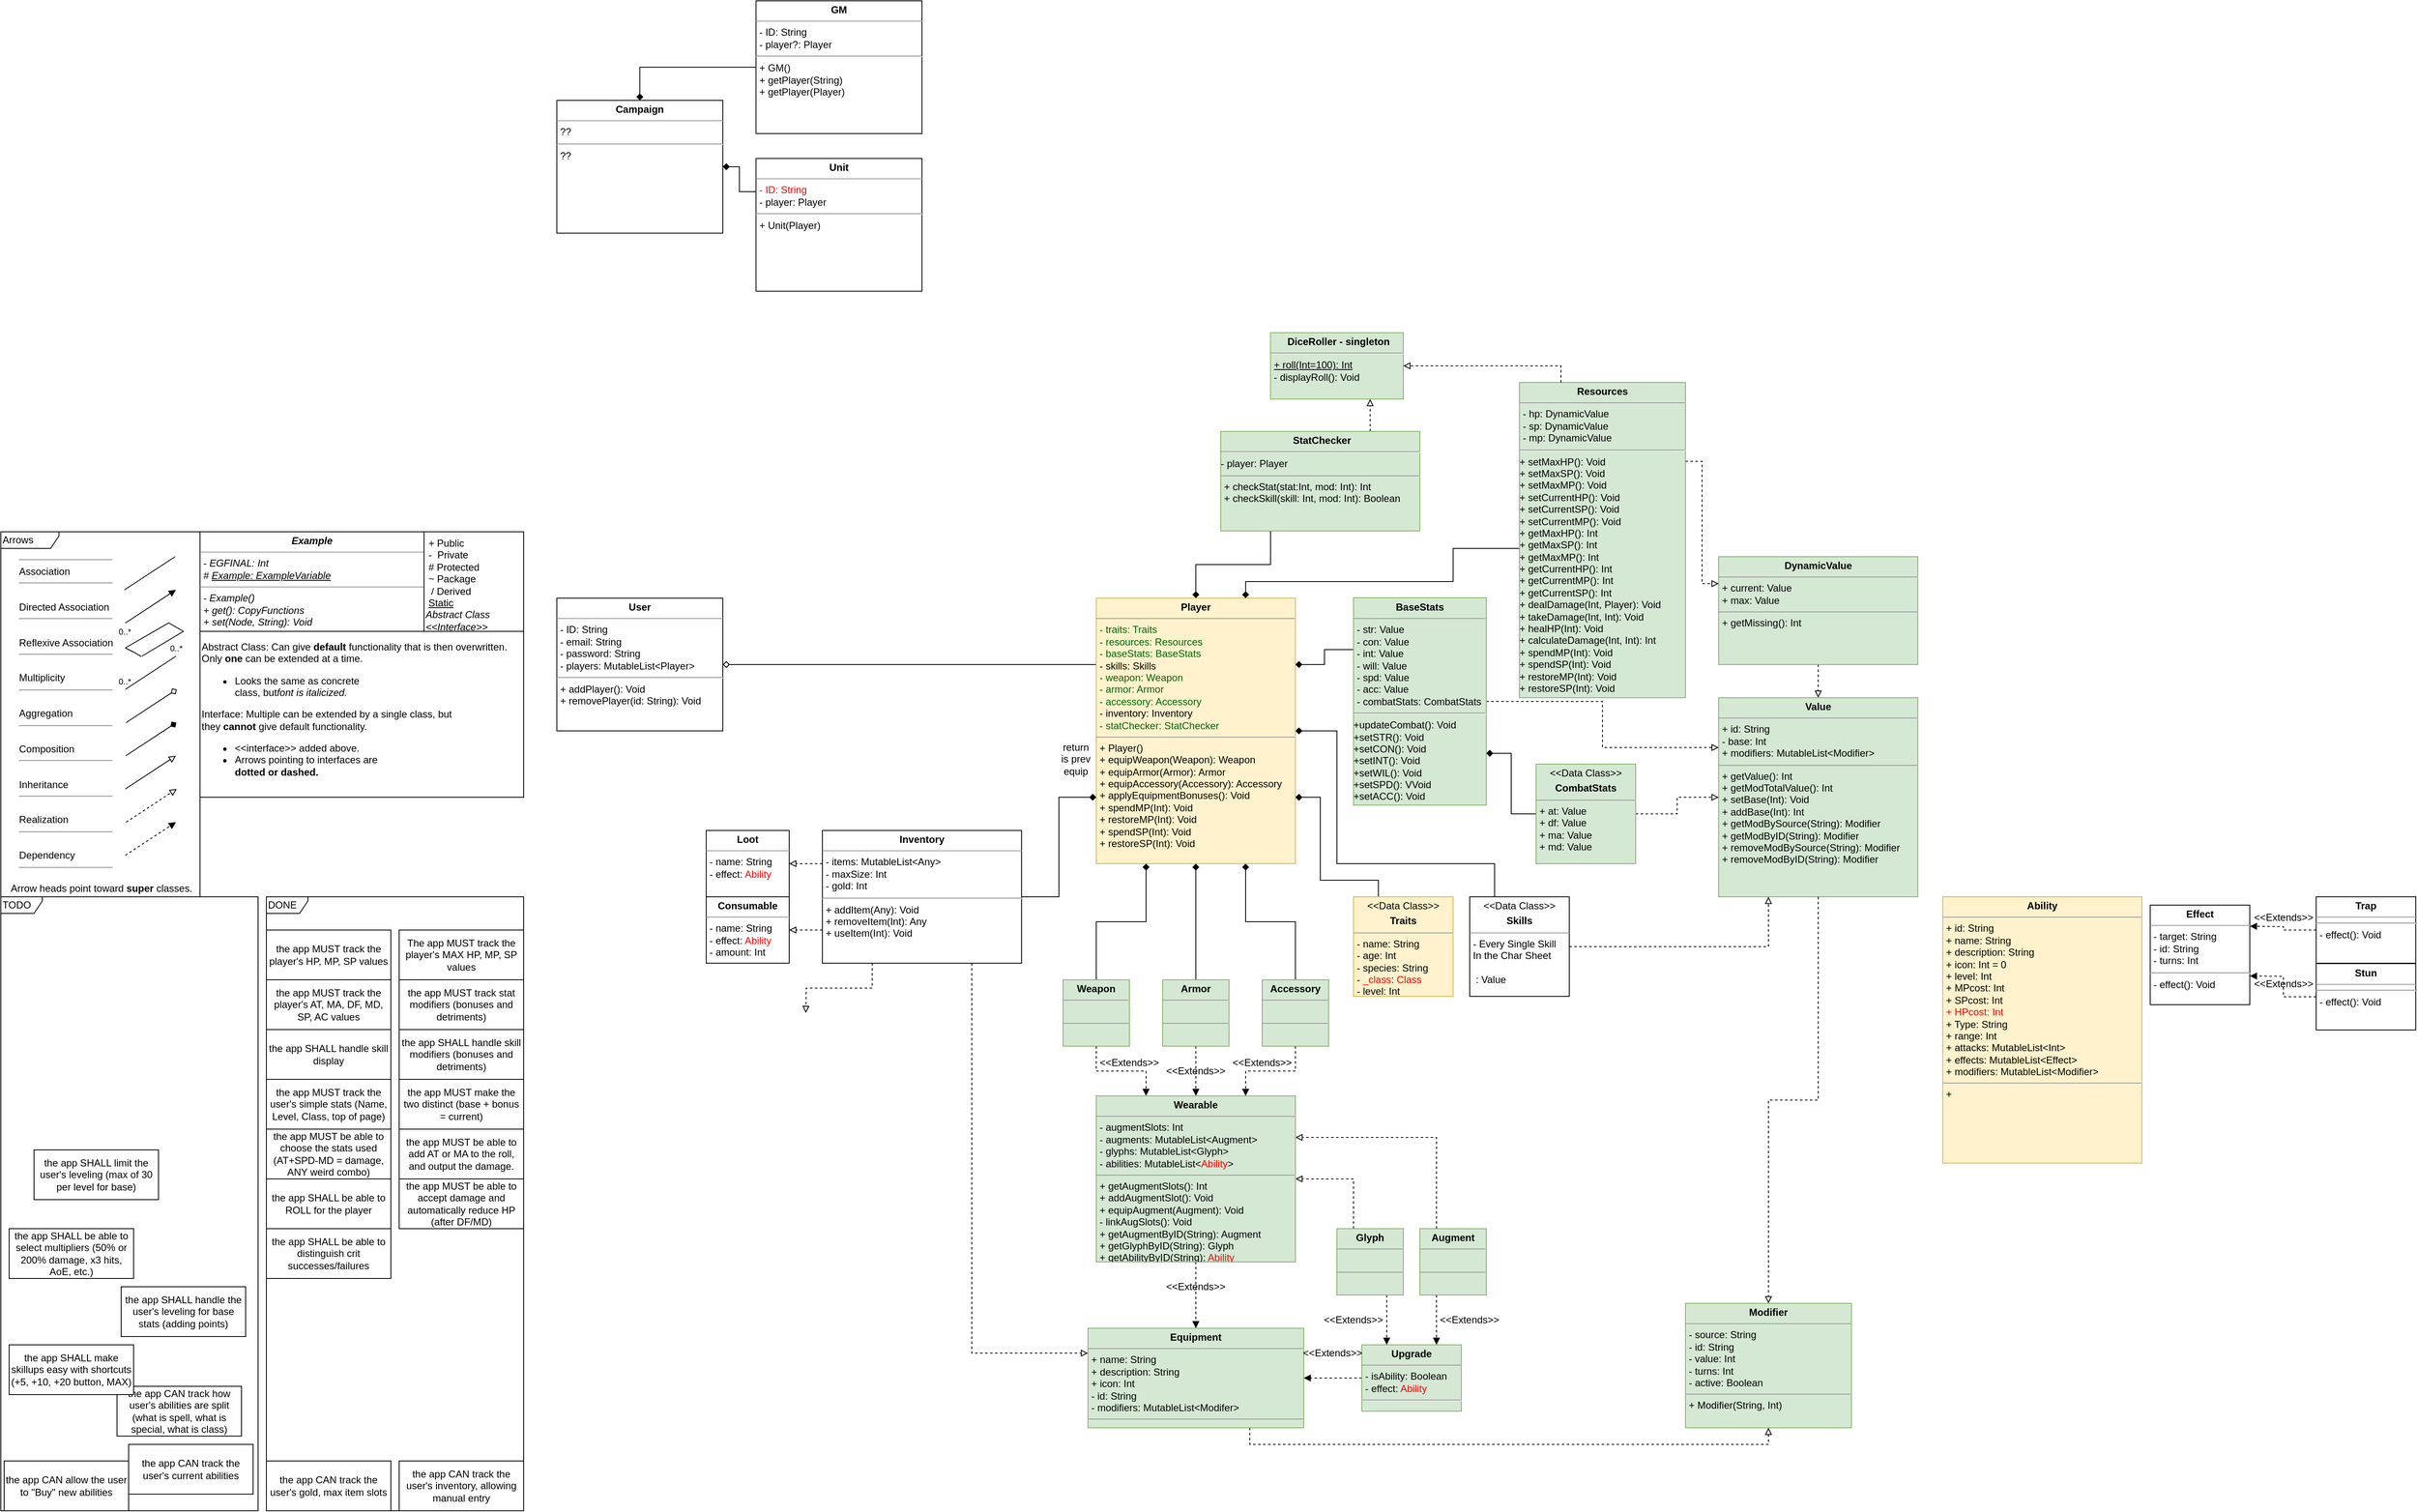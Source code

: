 <mxfile version="11.1.1" type="device"><diagram name="Page-1" id="c4acf3e9-155e-7222-9cf6-157b1a14988f"><mxGraphModel dx="1535" dy="1834" grid="1" gridSize="10" guides="1" tooltips="1" connect="1" arrows="1" fold="1" page="1" pageScale="1" pageWidth="630" pageHeight="1200" background="#ffffff" math="0" shadow="0"><root><mxCell id="0"/><mxCell id="1" parent="0"/><mxCell id="7AB0BicbcdBPLFl_G0_m-46" value="&lt;div style=&quot;text-align: left&quot;&gt;&lt;span&gt;DONE&lt;/span&gt;&lt;/div&gt;" style="shape=umlFrame;whiteSpace=wrap;html=1;align=left;width=50;height=20;" parent="1" vertex="1"><mxGeometry x="-310" y="440" width="310" height="740" as="geometry"/></mxCell><mxCell id="7AB0BicbcdBPLFl_G0_m-45" value="&lt;div style=&quot;text-align: left&quot;&gt;&lt;span&gt;TODO&lt;/span&gt;&lt;/div&gt;" style="shape=umlFrame;whiteSpace=wrap;html=1;align=left;width=50;height=20;" parent="1" vertex="1"><mxGeometry x="-630" y="440" width="310" height="740" as="geometry"/></mxCell><mxCell id="7AB0BicbcdBPLFl_G0_m-44" value="&lt;div style=&quot;text-align: left&quot;&gt;&lt;span&gt;Arrows&lt;/span&gt;&lt;/div&gt;" style="shape=umlFrame;whiteSpace=wrap;html=1;align=left;width=70;height=20;" parent="1" vertex="1"><mxGeometry x="-630" width="240" height="440" as="geometry"/></mxCell><mxCell id="o9JkcC0ptQIOMYptDYFR-6" value="Arrow heads point toward&lt;b&gt;&amp;nbsp;super &lt;/b&gt;classes.&lt;br&gt;" style="text;html=1;resizable=0;points=[];autosize=1;align=left;verticalAlign=top;spacingTop=-4;" parent="1" vertex="1"><mxGeometry x="-619.976" y="420" width="230" height="20" as="geometry"/></mxCell><mxCell id="o9JkcC0ptQIOMYptDYFR-7" value="&lt;p style=&quot;margin: 0px ; margin-top: 4px ; text-align: center&quot;&gt;&lt;b&gt;&lt;i&gt;Example&lt;/i&gt;&lt;/b&gt;&lt;br&gt;&lt;/p&gt;&lt;hr size=&quot;1&quot;&gt;&lt;p style=&quot;margin: 0px ; margin-left: 4px&quot;&gt;&lt;i&gt;- EGFINAL: Int&lt;br&gt;# &lt;u&gt;Example: ExampleVariable&lt;/u&gt;&lt;/i&gt;&lt;/p&gt;&lt;hr size=&quot;1&quot;&gt;&lt;p style=&quot;margin: 0px ; margin-left: 4px&quot;&gt;&lt;i&gt;- Example()&lt;/i&gt;&lt;/p&gt;&lt;p style=&quot;margin: 0px ; margin-left: 4px&quot;&gt;&lt;i&gt;+ get(): CopyFunctions&lt;/i&gt;&lt;/p&gt;&lt;p style=&quot;margin: 0px ; margin-left: 4px&quot;&gt;&lt;i&gt;+ set(Node, String): Void&lt;/i&gt;&lt;/p&gt;" style="verticalAlign=top;align=left;overflow=fill;fontSize=12;fontFamily=Helvetica;html=1;rounded=0;shadow=0;comic=0;labelBackgroundColor=none;strokeColor=#000000;strokeWidth=1;fillColor=#ffffff;" parent="1" vertex="1"><mxGeometry x="-390" width="270" height="120" as="geometry"/></mxCell><mxCell id="lOCnuwKgo0kJ_fiYQbX7-10" style="edgeStyle=orthogonalEdgeStyle;rounded=0;orthogonalLoop=1;jettySize=auto;html=1;exitX=0.5;exitY=1;exitDx=0;exitDy=0;entryX=0.5;entryY=0;entryDx=0;entryDy=0;dashed=1;endArrow=block;endFill=0;" parent="1" source="7AB0BicbcdBPLFl_G0_m-1" target="7AB0BicbcdBPLFl_G0_m-4" edge="1"><mxGeometry relative="1" as="geometry"/></mxCell><mxCell id="7AB0BicbcdBPLFl_G0_m-1" value="&lt;p style=&quot;margin: 0px ; margin-top: 4px ; text-align: center&quot;&gt;&lt;b&gt;DynamicValue&lt;/b&gt;&lt;/p&gt;&lt;hr size=&quot;1&quot;&gt;&lt;p style=&quot;margin: 0px ; margin-left: 4px&quot;&gt;&lt;span&gt;+ current: Value&lt;/span&gt;&lt;br&gt;&lt;/p&gt;&lt;p style=&quot;margin: 0px ; margin-left: 4px&quot;&gt;&lt;span&gt;+ max: Value&lt;br&gt;&lt;/span&gt;&lt;/p&gt;&lt;hr size=&quot;1&quot;&gt;&lt;p style=&quot;margin: 0px ; margin-left: 4px&quot;&gt;&lt;span&gt;+ getMissing(): Int&lt;/span&gt;&lt;br&gt;&lt;/p&gt;&lt;p style=&quot;margin: 0px ; margin-left: 4px&quot;&gt;&lt;br&gt;&lt;/p&gt;&lt;p style=&quot;margin: 0px ; margin-left: 4px&quot;&gt;&lt;br&gt;&lt;/p&gt;" style="verticalAlign=top;align=left;overflow=fill;fontSize=12;fontFamily=Helvetica;html=1;rounded=0;shadow=0;comic=0;labelBackgroundColor=none;strokeWidth=1;fillColor=#d5e8d4;strokeColor=#82b366;" parent="1" vertex="1"><mxGeometry x="1440" y="30" width="240" height="130" as="geometry"/></mxCell><mxCell id="7AB0BicbcdBPLFl_G0_m-4" value="&lt;p style=&quot;margin: 0px ; margin-top: 4px ; text-align: center&quot;&gt;&lt;b&gt;Value&lt;/b&gt;&lt;/p&gt;&lt;hr size=&quot;1&quot;&gt;&lt;p style=&quot;margin: 0px ; margin-left: 4px&quot;&gt;&lt;/p&gt;&lt;p style=&quot;margin: 0px 0px 0px 4px&quot;&gt;+ id: String&lt;/p&gt;&lt;p style=&quot;margin: 0px 0px 0px 4px&quot;&gt;- base: Int&lt;/p&gt;&lt;p style=&quot;margin: 0px 0px 0px 4px&quot;&gt;+ modifiers: MutableList&amp;lt;Modifier&amp;gt;&lt;br&gt;&lt;/p&gt;&lt;hr size=&quot;1&quot;&gt;&lt;p style=&quot;margin: 0px 0px 0px 4px&quot;&gt;&lt;span&gt;+ getValue(): Int&lt;/span&gt;&lt;/p&gt;&lt;p style=&quot;margin: 0px 0px 0px 4px&quot;&gt;&lt;span&gt;+ getModTotalValue(): Int&lt;/span&gt;&lt;br&gt;&lt;/p&gt;&lt;p style=&quot;margin: 0px 0px 0px 4px&quot;&gt;&lt;span&gt;+ setBase(Int): Void&lt;/span&gt;&lt;/p&gt;&lt;p style=&quot;margin: 0px 0px 0px 4px&quot;&gt;&lt;span&gt;+ addBase(Int): Int&lt;/span&gt;&lt;/p&gt;&lt;p style=&quot;margin: 0px 0px 0px 4px&quot;&gt;+ getModBySource(String): Modifier&lt;/p&gt;&lt;p style=&quot;margin: 0px 0px 0px 4px&quot;&gt;+ getModByID(String): Modifier&lt;/p&gt;&lt;p style=&quot;margin: 0px 0px 0px 4px&quot;&gt;+ removeModBySource(String): Modifier&lt;/p&gt;&lt;p style=&quot;margin: 0px 0px 0px 4px&quot;&gt;+ removeModByID(String): Modifier&lt;/p&gt;&lt;p style=&quot;margin: 0px ; margin-left: 4px&quot;&gt;&lt;br&gt;&lt;/p&gt;" style="verticalAlign=top;align=left;overflow=fill;fontSize=12;fontFamily=Helvetica;html=1;rounded=0;shadow=0;comic=0;labelBackgroundColor=none;strokeWidth=1;fillColor=#d5e8d4;strokeColor=#82b366;" parent="1" vertex="1"><mxGeometry x="1440" y="200" width="240" height="240" as="geometry"/></mxCell><mxCell id="7AB0BicbcdBPLFl_G0_m-5" value="&lt;p style=&quot;margin: 0px ; margin-top: 4px ; text-align: center&quot;&gt;&lt;b&gt;Modifier&lt;/b&gt;&lt;br&gt;&lt;/p&gt;&lt;hr size=&quot;1&quot;&gt;&lt;p style=&quot;margin: 0px ; margin-left: 4px&quot;&gt;- source: String&lt;/p&gt;&lt;p style=&quot;margin: 0px ; margin-left: 4px&quot;&gt;- id: String&lt;/p&gt;&lt;p style=&quot;margin: 0px ; margin-left: 4px&quot;&gt;- value: Int&lt;/p&gt;&lt;p style=&quot;margin: 0px ; margin-left: 4px&quot;&gt;- turns: Int&lt;/p&gt;&lt;p style=&quot;margin: 0px ; margin-left: 4px&quot;&gt;- active: Boolean&lt;/p&gt;&lt;hr size=&quot;1&quot;&gt;&lt;p style=&quot;margin: 0px ; margin-left: 4px&quot;&gt;&lt;span&gt;+ Modifier(String, Int)&lt;/span&gt;&lt;br&gt;&lt;/p&gt;&lt;p style=&quot;margin: 0px ; margin-left: 4px&quot;&gt;&lt;br&gt;&lt;/p&gt;&lt;p style=&quot;margin: 0px ; margin-left: 4px&quot;&gt;&lt;br&gt;&lt;/p&gt;" style="verticalAlign=top;align=left;overflow=fill;fontSize=12;fontFamily=Helvetica;html=1;rounded=0;shadow=0;comic=0;labelBackgroundColor=none;strokeColor=#82b366;strokeWidth=1;fillColor=#d5e8d4;" parent="1" vertex="1"><mxGeometry x="1400" y="930" width="200" height="150" as="geometry"/></mxCell><mxCell id="7AB0BicbcdBPLFl_G0_m-256" style="edgeStyle=orthogonalEdgeStyle;rounded=0;orthogonalLoop=1;jettySize=auto;html=1;exitX=0;exitY=0.25;exitDx=0;exitDy=0;entryX=1;entryY=0.5;entryDx=0;entryDy=0;endArrow=diamond;endFill=0;" parent="1" source="7AB0BicbcdBPLFl_G0_m-11" target="7AB0BicbcdBPLFl_G0_m-254" edge="1"><mxGeometry relative="1" as="geometry"/></mxCell><mxCell id="7AB0BicbcdBPLFl_G0_m-11" value="&lt;p style=&quot;margin: 0px ; margin-top: 4px ; text-align: center&quot;&gt;&lt;b&gt;Player&lt;/b&gt;&lt;/p&gt;&lt;hr size=&quot;1&quot;&gt;&lt;p style=&quot;margin: 0px ; margin-left: 4px&quot;&gt;&lt;font color=&quot;#006600&quot;&gt;- traits: Traits&lt;/font&gt;&lt;/p&gt;&lt;p style=&quot;margin: 0px ; margin-left: 4px&quot;&gt;&lt;font color=&quot;#006600&quot;&gt;- resources: Resources&lt;/font&gt;&lt;/p&gt;&lt;p style=&quot;margin: 0px ; margin-left: 4px&quot;&gt;&lt;font color=&quot;#006600&quot;&gt;- baseStats: BaseStats&lt;/font&gt;&lt;/p&gt;&lt;p style=&quot;margin: 0px ; margin-left: 4px&quot;&gt;- skills: Skills&lt;/p&gt;&lt;p style=&quot;margin: 0px ; margin-left: 4px&quot;&gt;&lt;font color=&quot;#006600&quot;&gt;- weapon: Weapon&lt;/font&gt;&lt;/p&gt;&lt;p style=&quot;margin: 0px ; margin-left: 4px&quot;&gt;&lt;font color=&quot;#006600&quot;&gt;- armor: Armor&lt;/font&gt;&lt;/p&gt;&lt;p style=&quot;margin: 0px ; margin-left: 4px&quot;&gt;&lt;font color=&quot;#006600&quot;&gt;- accessory: Accessory&lt;/font&gt;&lt;br&gt;&lt;/p&gt;&lt;p style=&quot;margin: 0px ; margin-left: 4px&quot;&gt;- inventory: Inventory&lt;/p&gt;&lt;p style=&quot;margin: 0px ; margin-left: 4px&quot;&gt;&lt;font color=&quot;#006600&quot;&gt;- statChecker: StatChecker&lt;/font&gt;&lt;/p&gt;&lt;hr size=&quot;1&quot;&gt;&lt;p style=&quot;margin: 0px ; margin-left: 4px&quot;&gt;&lt;span&gt;+ Player()&lt;/span&gt;&lt;/p&gt;&lt;p style=&quot;margin: 0px ; margin-left: 4px&quot;&gt;&lt;span&gt;+ equipWeapon(Weapon): Weapon&lt;/span&gt;&lt;/p&gt;&lt;p style=&quot;margin: 0px ; margin-left: 4px&quot;&gt;&lt;span&gt;+ equipArmor(Armor): Armor&lt;/span&gt;&lt;/p&gt;&lt;p style=&quot;margin: 0px ; margin-left: 4px&quot;&gt;&lt;span&gt;+ equipAccessory(Accessory): Accessory&lt;/span&gt;&lt;/p&gt;&lt;p style=&quot;margin: 0px ; margin-left: 4px&quot;&gt;+ applyEquipmentBonuses(): Void&lt;/p&gt;&lt;p style=&quot;margin: 0px ; margin-left: 4px&quot;&gt;+ spendMP(Int): Void&lt;/p&gt;&lt;p style=&quot;margin: 0px ; margin-left: 4px&quot;&gt;+ restoreMP(Int): Void&lt;/p&gt;&lt;p style=&quot;margin: 0px ; margin-left: 4px&quot;&gt;+ spendSP(Int): Void&lt;/p&gt;&lt;p style=&quot;margin: 0px ; margin-left: 4px&quot;&gt;+ restoreSP(Int): Void&lt;/p&gt;" style="verticalAlign=top;align=left;overflow=fill;fontSize=12;fontFamily=Helvetica;html=1;rounded=0;shadow=0;comic=0;labelBackgroundColor=none;strokeWidth=1;fillColor=#fff2cc;strokeColor=#d6b656;" parent="1" vertex="1"><mxGeometry x="690" y="80" width="240" height="320" as="geometry"/></mxCell><mxCell id="7AB0BicbcdBPLFl_G0_m-13" style="rounded=0;orthogonalLoop=1;jettySize=auto;html=1;endArrow=none;endFill=0;" parent="1" edge="1"><mxGeometry relative="1" as="geometry"><mxPoint x="-481" y="70" as="sourcePoint"/><mxPoint x="-420" y="30" as="targetPoint"/></mxGeometry></mxCell><mxCell id="7AB0BicbcdBPLFl_G0_m-16" value="&lt;hr&gt;&lt;div style=&quot;text-align: left&quot;&gt;&lt;span&gt;Association&lt;/span&gt;&lt;br&gt;&lt;/div&gt;&lt;div style=&quot;text-align: left&quot;&gt;&lt;hr&gt;&lt;/div&gt;&lt;div style=&quot;text-align: left&quot;&gt;&lt;span&gt;&lt;br&gt;&lt;/span&gt;&lt;/div&gt;&lt;div style=&quot;text-align: left&quot;&gt;&lt;span&gt;Directed Association&lt;/span&gt;&lt;/div&gt;&lt;div style=&quot;text-align: left&quot;&gt;&lt;hr&gt;&lt;/div&gt;&lt;div style=&quot;text-align: left&quot;&gt;&lt;span&gt;&lt;br&gt;&lt;/span&gt;&lt;/div&gt;&lt;div style=&quot;text-align: left&quot;&gt;&lt;span&gt;Reflexive Association&lt;/span&gt;&lt;/div&gt;&lt;div style=&quot;text-align: left&quot;&gt;&lt;hr&gt;&lt;/div&gt;&lt;div style=&quot;text-align: left&quot;&gt;&lt;span&gt;&lt;br&gt;&lt;/span&gt;&lt;/div&gt;&lt;div style=&quot;text-align: left&quot;&gt;&lt;span&gt;Multiplicity&lt;/span&gt;&lt;/div&gt;&lt;div style=&quot;text-align: left&quot;&gt;&lt;hr&gt;&lt;/div&gt;&lt;div style=&quot;text-align: left&quot;&gt;&lt;span&gt;&lt;br&gt;&lt;/span&gt;&lt;/div&gt;&lt;div style=&quot;text-align: left&quot;&gt;&lt;span&gt;Aggregation&lt;/span&gt;&lt;/div&gt;&lt;div style=&quot;text-align: left&quot;&gt;&lt;hr&gt;&lt;/div&gt;&lt;div style=&quot;text-align: left&quot;&gt;&lt;span&gt;&lt;br&gt;&lt;/span&gt;&lt;/div&gt;&lt;div style=&quot;text-align: left&quot;&gt;&lt;span&gt;Composition&lt;/span&gt;&lt;/div&gt;&lt;div style=&quot;text-align: left&quot;&gt;&lt;hr&gt;&lt;/div&gt;&lt;div style=&quot;text-align: left&quot;&gt;&lt;span&gt;&lt;br&gt;&lt;/span&gt;&lt;/div&gt;&lt;div style=&quot;text-align: left&quot;&gt;&lt;span&gt;I&lt;/span&gt;&lt;span&gt;nheritance&lt;/span&gt;&lt;/div&gt;&lt;div style=&quot;text-align: left&quot;&gt;&lt;hr&gt;&lt;/div&gt;&lt;div style=&quot;text-align: left&quot;&gt;&lt;span&gt;&lt;br&gt;&lt;/span&gt;&lt;/div&gt;&lt;div style=&quot;text-align: left&quot;&gt;&lt;span&gt;Realization&lt;/span&gt;&lt;/div&gt;&lt;hr&gt;&lt;br&gt;Dependency&lt;br&gt;&lt;hr&gt;" style="text;html=1;strokeColor=none;fillColor=none;align=left;verticalAlign=top;whiteSpace=wrap;rounded=0;horizontal=1;" parent="1" vertex="1"><mxGeometry x="-610" y="20" width="120" height="380" as="geometry"/></mxCell><mxCell id="7AB0BicbcdBPLFl_G0_m-18" style="rounded=0;orthogonalLoop=1;jettySize=auto;html=1;endArrow=block;endFill=1;" parent="1" edge="1"><mxGeometry relative="1" as="geometry"><mxPoint x="-480" y="110" as="sourcePoint"/><mxPoint x="-419" y="70" as="targetPoint"/></mxGeometry></mxCell><mxCell id="7AB0BicbcdBPLFl_G0_m-19" style="rounded=0;orthogonalLoop=1;jettySize=auto;html=1;endArrow=none;endFill=0;edgeStyle=isometricEdgeStyle;" parent="1" edge="1"><mxGeometry relative="1" as="geometry"><mxPoint x="-480" y="140" as="sourcePoint"/><mxPoint x="-460" y="150" as="targetPoint"/><Array as="points"><mxPoint x="-410" y="120"/></Array></mxGeometry></mxCell><mxCell id="7AB0BicbcdBPLFl_G0_m-20" style="rounded=0;orthogonalLoop=1;jettySize=auto;html=1;endArrow=none;endFill=0;" parent="1" edge="1"><mxGeometry relative="1" as="geometry"><mxPoint x="-480" y="190" as="sourcePoint"/><mxPoint x="-419" y="150" as="targetPoint"/></mxGeometry></mxCell><mxCell id="7AB0BicbcdBPLFl_G0_m-21" style="rounded=0;orthogonalLoop=1;jettySize=auto;html=1;endArrow=diamond;endFill=0;" parent="1" edge="1"><mxGeometry relative="1" as="geometry"><mxPoint x="-479" y="230" as="sourcePoint"/><mxPoint x="-418" y="190" as="targetPoint"/></mxGeometry></mxCell><mxCell id="7AB0BicbcdBPLFl_G0_m-22" style="rounded=0;orthogonalLoop=1;jettySize=auto;html=1;endArrow=diamond;endFill=1;" parent="1" edge="1"><mxGeometry relative="1" as="geometry"><mxPoint x="-479.5" y="270" as="sourcePoint"/><mxPoint x="-418.5" y="230" as="targetPoint"/></mxGeometry></mxCell><mxCell id="7AB0BicbcdBPLFl_G0_m-23" style="rounded=0;orthogonalLoop=1;jettySize=auto;html=1;endArrow=block;endFill=0;" parent="1" edge="1"><mxGeometry relative="1" as="geometry"><mxPoint x="-480" y="310" as="sourcePoint"/><mxPoint x="-419" y="270" as="targetPoint"/></mxGeometry></mxCell><mxCell id="7AB0BicbcdBPLFl_G0_m-24" style="rounded=0;orthogonalLoop=1;jettySize=auto;html=1;endArrow=block;endFill=0;dashed=1;" parent="1" edge="1"><mxGeometry relative="1" as="geometry"><mxPoint x="-479" y="350" as="sourcePoint"/><mxPoint x="-418" y="310" as="targetPoint"/></mxGeometry></mxCell><mxCell id="7AB0BicbcdBPLFl_G0_m-27" style="rounded=0;orthogonalLoop=1;jettySize=auto;html=1;endArrow=none;endFill=0;edgeStyle=isometricEdgeStyle;" parent="1" edge="1"><mxGeometry relative="1" as="geometry"><mxPoint x="-480" y="140" as="sourcePoint"/><mxPoint x="-460" y="150" as="targetPoint"/><Array as="points"/></mxGeometry></mxCell><mxCell id="7AB0BicbcdBPLFl_G0_m-28" value="&lt;font style=&quot;font-size: 10px&quot;&gt;0..*&lt;/font&gt;" style="text;html=1;resizable=0;points=[];autosize=1;align=left;verticalAlign=top;spacingTop=-4;" parent="1" vertex="1"><mxGeometry x="-490" y="170" width="30" height="20" as="geometry"/></mxCell><mxCell id="7AB0BicbcdBPLFl_G0_m-30" value="&lt;font style=&quot;font-size: 10px&quot;&gt;0..*&lt;/font&gt;" style="text;html=1;resizable=0;points=[];autosize=1;align=left;verticalAlign=top;spacingTop=-4;" parent="1" vertex="1"><mxGeometry x="-490" y="110" width="30" height="20" as="geometry"/></mxCell><mxCell id="7AB0BicbcdBPLFl_G0_m-32" value="&lt;div style=&quot;text-align: right&quot;&gt;&lt;span style=&quot;font-size: 10px&quot;&gt;0..*&lt;/span&gt;&lt;/div&gt;" style="text;html=1;resizable=0;points=[];autosize=1;align=right;verticalAlign=top;spacingTop=-4;" parent="1" vertex="1"><mxGeometry x="-440" y="130" width="30" height="20" as="geometry"/></mxCell><mxCell id="7AB0BicbcdBPLFl_G0_m-37" value="&amp;nbsp;+ Public&lt;br&gt;&amp;nbsp;- &amp;nbsp;Private&lt;br&gt;&amp;nbsp;# Protected&lt;br&gt;&amp;nbsp;~ Package&lt;br&gt;&amp;nbsp; / Derived&amp;nbsp;&lt;br&gt;&amp;nbsp;&lt;u&gt;Static&lt;br&gt;&lt;/u&gt;&lt;i&gt;Abstract Class&lt;br&gt;&amp;lt;&amp;lt;Interface&amp;gt;&amp;gt;&lt;/i&gt;&lt;br&gt;" style="rounded=0;whiteSpace=wrap;html=1;align=left;verticalAlign=top;" parent="1" vertex="1"><mxGeometry x="-120" width="120" height="120" as="geometry"/></mxCell><mxCell id="7AB0BicbcdBPLFl_G0_m-38" value="Abstract Class: Can give&amp;nbsp;&lt;b&gt;default&amp;nbsp;&lt;/b&gt;functionality that is then overwritten. Only&amp;nbsp;&lt;b&gt;one&amp;nbsp;&lt;/b&gt;can be extended at a time.&lt;ul&gt;&lt;li&gt;Looks the same as concrete&lt;br&gt;class, but&lt;i&gt;font is italicized.&lt;/i&gt;&lt;/li&gt;&lt;/ul&gt;Interface: Multiple can be extended&amp;nbsp;by a single class, but they&amp;nbsp;&lt;b&gt;cannot&amp;nbsp;&lt;/b&gt;give default functionality.&lt;br&gt;&lt;ul&gt;&lt;li&gt;&amp;lt;&amp;lt;interface&amp;gt;&amp;gt; added above.&lt;br&gt;&lt;/li&gt;&lt;li&gt;Arrows pointing to interfaces are&lt;br&gt;&lt;b&gt;dotted or dashed.&lt;/b&gt;&lt;/li&gt;&lt;/ul&gt;" style="rounded=0;whiteSpace=wrap;html=1;align=left;" parent="1" vertex="1"><mxGeometry x="-390" y="120" width="390" height="200" as="geometry"/></mxCell><mxCell id="7AB0BicbcdBPLFl_G0_m-47" value="&lt;div&gt;&lt;span&gt;the app CAN track the user's current abilities&lt;/span&gt;&lt;br&gt;&lt;/div&gt;" style="text;html=1;strokeColor=#000000;fillColor=#ffffff;align=center;verticalAlign=middle;whiteSpace=wrap;rounded=0;" parent="1" vertex="1"><mxGeometry x="-476" y="1100" width="150" height="60" as="geometry"/></mxCell><mxCell id="7AB0BicbcdBPLFl_G0_m-63" value="&lt;div&gt;&lt;span&gt;the app CAN track the user's inventory, allowing manual entry&lt;/span&gt;&lt;/div&gt;" style="text;html=1;strokeColor=#000000;fillColor=#ffffff;align=center;verticalAlign=middle;whiteSpace=wrap;rounded=0;" parent="1" vertex="1"><mxGeometry x="-150" y="1120" width="150" height="60" as="geometry"/></mxCell><mxCell id="7AB0BicbcdBPLFl_G0_m-64" value="&lt;div&gt;&lt;span&gt;the app CAN track the user's gold, max item slots&lt;/span&gt;&lt;br&gt;&lt;/div&gt;" style="text;html=1;strokeColor=#000000;fillColor=#ffffff;align=center;verticalAlign=middle;whiteSpace=wrap;rounded=0;" parent="1" vertex="1"><mxGeometry x="-310" y="1120" width="150" height="60" as="geometry"/></mxCell><mxCell id="7AB0BicbcdBPLFl_G0_m-65" value="&lt;div&gt;&lt;span&gt;the app CAN track how user's abilities are split (what is spell, what is special, what is class)&lt;/span&gt;&lt;br&gt;&lt;/div&gt;" style="text;html=1;strokeColor=#000000;fillColor=#ffffff;align=center;verticalAlign=middle;whiteSpace=wrap;rounded=0;" parent="1" vertex="1"><mxGeometry x="-490" y="1030" width="150" height="60" as="geometry"/></mxCell><mxCell id="7AB0BicbcdBPLFl_G0_m-66" value="&lt;div&gt;&lt;span&gt;the app CAN allow the user to &quot;Buy&quot; new abilities&lt;/span&gt;&lt;br&gt;&lt;/div&gt;" style="text;html=1;strokeColor=#000000;fillColor=#ffffff;align=center;verticalAlign=middle;whiteSpace=wrap;rounded=0;" parent="1" vertex="1"><mxGeometry x="-626" y="1120" width="150" height="60" as="geometry"/></mxCell><mxCell id="7AB0BicbcdBPLFl_G0_m-71" value="&lt;div&gt;&lt;span&gt;the app SHALL handle skill modifiers (bonuses and detriments)&lt;/span&gt;&lt;/div&gt;" style="text;html=1;strokeColor=#000000;fillColor=#ffffff;align=center;verticalAlign=middle;whiteSpace=wrap;rounded=0;" parent="1" vertex="1"><mxGeometry x="-150" y="600" width="150" height="60" as="geometry"/></mxCell><mxCell id="7AB0BicbcdBPLFl_G0_m-73" value="&lt;div&gt;&lt;span&gt;the app SHALL handle skill display&lt;/span&gt;&lt;br&gt;&lt;/div&gt;" style="text;html=1;strokeColor=#000000;fillColor=#ffffff;align=center;verticalAlign=middle;whiteSpace=wrap;rounded=0;" parent="1" vertex="1"><mxGeometry x="-310" y="600" width="150" height="60" as="geometry"/></mxCell><mxCell id="7AB0BicbcdBPLFl_G0_m-78" value="&lt;div&gt;&lt;span&gt;the app SHALL limit the user's leveling (max of 30 per level for base)&lt;/span&gt;&lt;br&gt;&lt;/div&gt;" style="text;html=1;strokeColor=#000000;fillColor=#ffffff;align=center;verticalAlign=middle;whiteSpace=wrap;rounded=0;" parent="1" vertex="1"><mxGeometry x="-590" y="745" width="150" height="60" as="geometry"/></mxCell><mxCell id="7AB0BicbcdBPLFl_G0_m-79" value="&lt;div&gt;&lt;span&gt;the app SHALL make skillups easy with shortcuts (+5, +10, +20 button, MAX)&lt;/span&gt;&lt;/div&gt;" style="text;html=1;strokeColor=#000000;fillColor=#ffffff;align=center;verticalAlign=middle;whiteSpace=wrap;rounded=0;" parent="1" vertex="1"><mxGeometry x="-620" y="980" width="150" height="60" as="geometry"/></mxCell><mxCell id="7AB0BicbcdBPLFl_G0_m-80" value="&lt;div&gt;&lt;span&gt;the app SHALL handle the user's leveling for base stats (adding points)&lt;/span&gt;&lt;/div&gt;" style="text;html=1;strokeColor=#000000;fillColor=#ffffff;align=center;verticalAlign=middle;whiteSpace=wrap;rounded=0;" parent="1" vertex="1"><mxGeometry x="-485" y="910" width="150" height="60" as="geometry"/></mxCell><mxCell id="7AB0BicbcdBPLFl_G0_m-81" value="&lt;div&gt;&lt;span&gt;the app MUST track the user's simple stats (Name, Level, Class, top of page)&lt;/span&gt;&lt;/div&gt;" style="text;html=1;strokeColor=#000000;fillColor=#ffffff;align=center;verticalAlign=middle;whiteSpace=wrap;rounded=0;" parent="1" vertex="1"><mxGeometry x="-310" y="660" width="150" height="60" as="geometry"/></mxCell><mxCell id="7AB0BicbcdBPLFl_G0_m-83" value="&lt;div&gt;&lt;span&gt;the app SHALL be able to select multipliers (50% or 200% damage, x3 hits, AoE, etc.)&lt;/span&gt;&lt;br&gt;&lt;/div&gt;" style="text;html=1;strokeColor=#000000;fillColor=#ffffff;align=center;verticalAlign=middle;whiteSpace=wrap;rounded=0;" parent="1" vertex="1"><mxGeometry x="-620" y="840" width="150" height="60" as="geometry"/></mxCell><mxCell id="7AB0BicbcdBPLFl_G0_m-84" value="&lt;div&gt;&lt;span&gt;the app MUST track the player's AT, MA, DF, MD, SP, AC values&lt;/span&gt;&lt;br&gt;&lt;/div&gt;" style="text;html=1;strokeColor=#000000;fillColor=#ffffff;align=center;verticalAlign=middle;whiteSpace=wrap;rounded=0;direction=west;" parent="1" vertex="1"><mxGeometry x="-310" y="540" width="150" height="60" as="geometry"/></mxCell><mxCell id="7AB0BicbcdBPLFl_G0_m-85" value="&lt;div&gt;&lt;span&gt;The app MUST track the player's MAX HP, MP, SP values&lt;/span&gt;&lt;/div&gt;" style="text;html=1;strokeColor=#000000;fillColor=#ffffff;align=center;verticalAlign=middle;whiteSpace=wrap;rounded=0;" parent="1" vertex="1"><mxGeometry x="-150" y="480" width="150" height="60" as="geometry"/></mxCell><mxCell id="7AB0BicbcdBPLFl_G0_m-86" value="&lt;div&gt;the app MUST track the player's HP, MP, SP values&lt;/div&gt;" style="html=1;align=center;verticalAlign=middle;whiteSpace=wrap;rounded=0;" parent="1" vertex="1"><mxGeometry x="-310" y="480" width="150" height="60" as="geometry"/></mxCell><mxCell id="7AB0BicbcdBPLFl_G0_m-87" value="&lt;div&gt;&lt;span&gt;the app MUST track stat modifiers (bonuses and detriments)&lt;/span&gt;&lt;/div&gt;" style="text;html=1;strokeColor=#000000;fillColor=#ffffff;align=center;verticalAlign=middle;whiteSpace=wrap;rounded=0;" parent="1" vertex="1"><mxGeometry x="-150" y="540" width="150" height="60" as="geometry"/></mxCell><mxCell id="7AB0BicbcdBPLFl_G0_m-88" value="&lt;div&gt;&lt;span&gt;the app MUST make the two distinct (base + bonus = current)&lt;/span&gt;&lt;/div&gt;" style="text;html=1;strokeColor=#000000;fillColor=#ffffff;align=center;verticalAlign=middle;whiteSpace=wrap;rounded=0;" parent="1" vertex="1"><mxGeometry x="-150" y="660" width="150" height="60" as="geometry"/></mxCell><mxCell id="7AB0BicbcdBPLFl_G0_m-89" value="&lt;div&gt;&lt;span&gt;the app SHALL be able to distinguish crit successes/failures&lt;/span&gt;&lt;br&gt;&lt;/div&gt;" style="text;html=1;strokeColor=#000000;fillColor=#ffffff;align=center;verticalAlign=middle;whiteSpace=wrap;rounded=0;" parent="1" vertex="1"><mxGeometry x="-310" y="840" width="150" height="60" as="geometry"/></mxCell><mxCell id="7AB0BicbcdBPLFl_G0_m-90" value="&lt;div&gt;&lt;span&gt;the app SHALL be able to ROLL for the player&lt;/span&gt;&lt;/div&gt;" style="text;html=1;strokeColor=#000000;fillColor=#ffffff;align=center;verticalAlign=middle;whiteSpace=wrap;rounded=0;" parent="1" vertex="1"><mxGeometry x="-310" y="780" width="150" height="60" as="geometry"/></mxCell><mxCell id="7AB0BicbcdBPLFl_G0_m-95" value="the app MUST be able to choose the stats used (AT+SPD-MD = damage, ANY weird combo)&lt;br&gt;" style="text;html=1;strokeColor=#000000;fillColor=#ffffff;align=center;verticalAlign=middle;whiteSpace=wrap;rounded=0;" parent="1" vertex="1"><mxGeometry x="-310" y="720" width="150" height="60" as="geometry"/></mxCell><mxCell id="7AB0BicbcdBPLFl_G0_m-96" value="&lt;div&gt;&lt;span&gt;the app MUST be able to accept damage and automatically reduce HP (after DF/MD)&lt;/span&gt;&lt;/div&gt;" style="text;html=1;strokeColor=#000000;fillColor=#ffffff;align=center;verticalAlign=middle;whiteSpace=wrap;rounded=0;" parent="1" vertex="1"><mxGeometry x="-150" y="780" width="150" height="60" as="geometry"/></mxCell><mxCell id="7AB0BicbcdBPLFl_G0_m-97" value="&lt;div&gt;&lt;span&gt;the app MUST be able to add AT or MA to the roll, and output the damage.&lt;/span&gt;&lt;/div&gt;" style="text;html=1;strokeColor=#000000;fillColor=#ffffff;align=center;verticalAlign=middle;whiteSpace=wrap;rounded=0;" parent="1" vertex="1"><mxGeometry x="-150" y="720" width="150" height="60" as="geometry"/></mxCell><mxCell id="lOCnuwKgo0kJ_fiYQbX7-7" style="edgeStyle=orthogonalEdgeStyle;rounded=0;orthogonalLoop=1;jettySize=auto;html=1;exitX=1;exitY=0.25;exitDx=0;exitDy=0;entryX=0;entryY=0.25;entryDx=0;entryDy=0;dashed=1;endArrow=block;endFill=0;" parent="1" source="7AB0BicbcdBPLFl_G0_m-102" target="7AB0BicbcdBPLFl_G0_m-1" edge="1"><mxGeometry relative="1" as="geometry"/></mxCell><mxCell id="lOCnuwKgo0kJ_fiYQbX7-15" style="edgeStyle=orthogonalEdgeStyle;rounded=0;orthogonalLoop=1;jettySize=auto;html=1;exitX=0;exitY=0.5;exitDx=0;exitDy=0;entryX=0.75;entryY=0;entryDx=0;entryDy=0;endArrow=diamond;endFill=1;" parent="1" source="7AB0BicbcdBPLFl_G0_m-102" target="7AB0BicbcdBPLFl_G0_m-11" edge="1"><mxGeometry relative="1" as="geometry"><Array as="points"><mxPoint x="1120" y="20"/><mxPoint x="1120" y="60"/><mxPoint x="870" y="60"/></Array></mxGeometry></mxCell><mxCell id="7AB0BicbcdBPLFl_G0_m-102" value="&lt;p style=&quot;margin: 0px ; margin-top: 4px ; text-align: center&quot;&gt;&lt;b&gt;Resources&lt;/b&gt;&lt;br&gt;&lt;/p&gt;&lt;hr size=&quot;1&quot;&gt;&lt;p style=&quot;margin: 0px ; margin-left: 4px&quot;&gt;- hp: DynamicValue&lt;/p&gt;&lt;p style=&quot;margin: 0px ; margin-left: 4px&quot;&gt;- sp: DynamicValue&lt;/p&gt;&lt;p style=&quot;margin: 0px ; margin-left: 4px&quot;&gt;- mp: DynamicValue&lt;/p&gt;&lt;hr&gt;+ setMaxHP(): Void&lt;br&gt;+ setMaxSP(): Void&lt;br&gt;+ setMaxMP(): Void&lt;br&gt;+ setCurrentHP(): Void&lt;br&gt;+ setCurrentSP(): Void&lt;br&gt;+ setCurrentMP(): Void&lt;br&gt;+ getMaxHP(): Int&lt;br&gt;+ getMaxSP(): Int&lt;br&gt;+ getMaxMP(): Int&lt;br&gt;+ getCurrentHP(): Int&lt;br&gt;+ getCurrentMP(): Int&lt;br&gt;+ getCurrentSP(): Int&lt;br&gt;+ dealDamage(Int, Player): Void&lt;br&gt;+ takeDamage(Int, Int): Void&lt;br&gt;+ healHP(Int): Void&lt;br&gt;+ calculateDamage(Int, Int): Int&lt;br&gt;+ spendMP(Int): Void&lt;br&gt;+ spendSP(Int): Void&lt;br&gt;+ restoreMP(Int): Void&lt;br&gt;+ restoreSP(Int): Void" style="verticalAlign=top;align=left;overflow=fill;fontSize=12;fontFamily=Helvetica;html=1;rounded=0;shadow=0;comic=0;labelBackgroundColor=none;strokeWidth=1;fillColor=#d5e8d4;strokeColor=#82b366;" parent="1" vertex="1"><mxGeometry x="1200" y="-180" width="200" height="380" as="geometry"/></mxCell><mxCell id="lOCnuwKgo0kJ_fiYQbX7-4" style="edgeStyle=orthogonalEdgeStyle;rounded=0;orthogonalLoop=1;jettySize=auto;html=1;exitX=1;exitY=0.5;exitDx=0;exitDy=0;entryX=0.25;entryY=1;entryDx=0;entryDy=0;dashed=1;endArrow=block;endFill=0;" parent="1" source="7AB0BicbcdBPLFl_G0_m-103" target="7AB0BicbcdBPLFl_G0_m-4" edge="1"><mxGeometry relative="1" as="geometry"/></mxCell><mxCell id="lOCnuwKgo0kJ_fiYQbX7-20" style="edgeStyle=orthogonalEdgeStyle;rounded=0;orthogonalLoop=1;jettySize=auto;html=1;exitX=0.25;exitY=0;exitDx=0;exitDy=0;entryX=1;entryY=0.5;entryDx=0;entryDy=0;endArrow=diamond;endFill=1;" parent="1" source="7AB0BicbcdBPLFl_G0_m-103" target="7AB0BicbcdBPLFl_G0_m-11" edge="1"><mxGeometry relative="1" as="geometry"><Array as="points"><mxPoint x="1170" y="400"/><mxPoint x="980" y="400"/><mxPoint x="980" y="240"/></Array></mxGeometry></mxCell><mxCell id="7AB0BicbcdBPLFl_G0_m-103" value="&lt;p style=&quot;margin: 0px ; margin-top: 4px ; text-align: center&quot;&gt;&amp;lt;&amp;lt;Data Class&amp;gt;&amp;gt;&lt;/p&gt;&lt;p style=&quot;margin: 0px ; margin-top: 4px ; text-align: center&quot;&gt;&lt;b&gt;Skills&lt;/b&gt;&lt;/p&gt;&lt;hr size=&quot;1&quot;&gt;&lt;p style=&quot;margin: 0px ; margin-left: 4px&quot;&gt;- Every Single Skill&lt;br&gt;&lt;span&gt;In the Char Sheet&lt;br&gt;&lt;br&gt;&amp;nbsp;: Value&lt;/span&gt;&lt;/p&gt;&lt;p style=&quot;margin: 0px ; margin-left: 4px&quot;&gt;&lt;br&gt;&lt;/p&gt;&lt;p style=&quot;margin: 0px ; margin-left: 4px&quot;&gt;&lt;br&gt;&lt;/p&gt;" style="verticalAlign=top;align=left;overflow=fill;fontSize=12;fontFamily=Helvetica;html=1;rounded=0;shadow=0;comic=0;labelBackgroundColor=none;strokeColor=#000000;strokeWidth=1;fillColor=#ffffff;" parent="1" vertex="1"><mxGeometry x="1140" y="440" width="120" height="120" as="geometry"/></mxCell><mxCell id="lOCnuwKgo0kJ_fiYQbX7-21" style="edgeStyle=orthogonalEdgeStyle;rounded=0;orthogonalLoop=1;jettySize=auto;html=1;exitX=0.25;exitY=0;exitDx=0;exitDy=0;entryX=1;entryY=0.75;entryDx=0;entryDy=0;endArrow=diamond;endFill=1;" parent="1" source="7AB0BicbcdBPLFl_G0_m-112" target="7AB0BicbcdBPLFl_G0_m-11" edge="1"><mxGeometry relative="1" as="geometry"><Array as="points"><mxPoint x="1030" y="420"/><mxPoint x="960" y="420"/><mxPoint x="960" y="320"/></Array></mxGeometry></mxCell><mxCell id="7AB0BicbcdBPLFl_G0_m-112" value="&lt;p style=&quot;margin: 0px ; margin-top: 4px ; text-align: center&quot;&gt;&amp;lt;&amp;lt;Data Class&amp;gt;&amp;gt;&lt;/p&gt;&lt;p style=&quot;margin: 0px ; margin-top: 4px ; text-align: center&quot;&gt;&lt;b&gt;Traits&lt;/b&gt;&lt;/p&gt;&lt;hr size=&quot;1&quot;&gt;&lt;p style=&quot;margin: 0px ; margin-left: 4px&quot;&gt;- name: String&lt;/p&gt;&lt;p style=&quot;margin: 0px ; margin-left: 4px&quot;&gt;- age: Int&lt;/p&gt;&lt;p style=&quot;margin: 0px ; margin-left: 4px&quot;&gt;- species: String&lt;/p&gt;&lt;p style=&quot;margin: 0px ; margin-left: 4px&quot;&gt;- &lt;font color=&quot;#ff0000&quot;&gt;_class&lt;/font&gt;: &lt;font color=&quot;#ff0000&quot;&gt;Class&lt;/font&gt;&lt;/p&gt;&lt;p style=&quot;margin: 0px ; margin-left: 4px&quot;&gt;- level: Int&lt;/p&gt;&lt;p style=&quot;margin: 0px ; margin-left: 4px&quot;&gt;&lt;br&gt;&lt;/p&gt;&lt;p style=&quot;margin: 0px ; margin-left: 4px&quot;&gt;&lt;br&gt;&lt;/p&gt;" style="verticalAlign=top;align=left;overflow=fill;fontSize=12;fontFamily=Helvetica;html=1;rounded=0;shadow=0;comic=0;labelBackgroundColor=none;strokeWidth=1;fillColor=#fff2cc;strokeColor=#d6b656;" parent="1" vertex="1"><mxGeometry x="1000" y="440" width="120" height="120" as="geometry"/></mxCell><mxCell id="7AB0BicbcdBPLFl_G0_m-223" style="edgeStyle=orthogonalEdgeStyle;rounded=0;orthogonalLoop=1;jettySize=auto;html=1;exitX=0.5;exitY=1;exitDx=0;exitDy=0;entryX=0.25;entryY=0;entryDx=0;entryDy=0;dashed=1;endArrow=block;endFill=1;" parent="1" source="7AB0BicbcdBPLFl_G0_m-124" target="7AB0BicbcdBPLFl_G0_m-215" edge="1"><mxGeometry relative="1" as="geometry"/></mxCell><mxCell id="7AB0BicbcdBPLFl_G0_m-227" style="edgeStyle=orthogonalEdgeStyle;rounded=0;orthogonalLoop=1;jettySize=auto;html=1;exitX=0.5;exitY=0;exitDx=0;exitDy=0;entryX=0.25;entryY=1;entryDx=0;entryDy=0;endArrow=diamond;endFill=1;" parent="1" source="7AB0BicbcdBPLFl_G0_m-124" target="7AB0BicbcdBPLFl_G0_m-11" edge="1"><mxGeometry relative="1" as="geometry"/></mxCell><mxCell id="7AB0BicbcdBPLFl_G0_m-124" value="&lt;p style=&quot;margin: 0px ; margin-top: 4px ; text-align: center&quot;&gt;&lt;b&gt;Weapon&lt;/b&gt;&lt;br&gt;&lt;/p&gt;&lt;hr size=&quot;1&quot;&gt;&lt;p style=&quot;margin: 0px ; margin-left: 4px&quot;&gt;&lt;br&gt;&lt;/p&gt;&lt;hr size=&quot;1&quot;&gt;&lt;p style=&quot;margin: 0px ; margin-left: 4px&quot;&gt;&lt;br&gt;&lt;/p&gt;&lt;p style=&quot;margin: 0px ; margin-left: 4px&quot;&gt;&lt;br&gt;&lt;/p&gt;&lt;p style=&quot;margin: 0px ; margin-left: 4px&quot;&gt;&lt;br&gt;&lt;/p&gt;" style="verticalAlign=top;align=left;overflow=fill;fontSize=12;fontFamily=Helvetica;html=1;rounded=0;shadow=0;comic=0;labelBackgroundColor=none;strokeColor=#82b366;strokeWidth=1;fillColor=#d5e8d4;" parent="1" vertex="1"><mxGeometry x="650" y="540" width="80" height="80" as="geometry"/></mxCell><mxCell id="7AB0BicbcdBPLFl_G0_m-126" style="rounded=0;orthogonalLoop=1;jettySize=auto;html=1;endArrow=block;endFill=1;dashed=1;" parent="1" edge="1"><mxGeometry relative="1" as="geometry"><mxPoint x="-480" y="390" as="sourcePoint"/><mxPoint x="-419.0" y="350" as="targetPoint"/></mxGeometry></mxCell><mxCell id="7AB0BicbcdBPLFl_G0_m-128" value="&amp;lt;&amp;lt;Extends&amp;gt;&amp;gt;" style="text;html=1;strokeColor=none;fillColor=none;align=center;verticalAlign=middle;whiteSpace=wrap;rounded=0;" parent="1" vertex="1"><mxGeometry x="850" y="630" width="80" height="20" as="geometry"/></mxCell><mxCell id="7AB0BicbcdBPLFl_G0_m-221" style="edgeStyle=orthogonalEdgeStyle;rounded=0;orthogonalLoop=1;jettySize=auto;html=1;exitX=0.5;exitY=1;exitDx=0;exitDy=0;entryX=0.5;entryY=0;entryDx=0;entryDy=0;dashed=1;endArrow=block;endFill=1;" parent="1" source="7AB0BicbcdBPLFl_G0_m-131" target="7AB0BicbcdBPLFl_G0_m-215" edge="1"><mxGeometry relative="1" as="geometry"/></mxCell><mxCell id="7AB0BicbcdBPLFl_G0_m-226" style="edgeStyle=orthogonalEdgeStyle;rounded=0;orthogonalLoop=1;jettySize=auto;html=1;exitX=0.5;exitY=0;exitDx=0;exitDy=0;entryX=0.5;entryY=1;entryDx=0;entryDy=0;endArrow=diamond;endFill=1;" parent="1" source="7AB0BicbcdBPLFl_G0_m-131" target="7AB0BicbcdBPLFl_G0_m-11" edge="1"><mxGeometry relative="1" as="geometry"/></mxCell><mxCell id="7AB0BicbcdBPLFl_G0_m-131" value="&lt;p style=&quot;margin: 0px ; margin-top: 4px ; text-align: center&quot;&gt;&lt;b&gt;Armor&lt;/b&gt;&lt;br&gt;&lt;/p&gt;&lt;hr size=&quot;1&quot;&gt;&lt;p style=&quot;margin: 0px ; margin-left: 4px&quot;&gt;&lt;br&gt;&lt;/p&gt;&lt;hr size=&quot;1&quot;&gt;&lt;p style=&quot;margin: 0px ; margin-left: 4px&quot;&gt;&lt;br&gt;&lt;/p&gt;&lt;p style=&quot;margin: 0px ; margin-left: 4px&quot;&gt;&lt;br&gt;&lt;/p&gt;&lt;p style=&quot;margin: 0px ; margin-left: 4px&quot;&gt;&lt;br&gt;&lt;/p&gt;" style="verticalAlign=top;align=left;overflow=fill;fontSize=12;fontFamily=Helvetica;html=1;rounded=0;shadow=0;comic=0;labelBackgroundColor=none;strokeColor=#82b366;strokeWidth=1;fillColor=#d5e8d4;" parent="1" vertex="1"><mxGeometry x="770" y="540" width="80" height="80" as="geometry"/></mxCell><mxCell id="7AB0BicbcdBPLFl_G0_m-222" style="edgeStyle=orthogonalEdgeStyle;rounded=0;orthogonalLoop=1;jettySize=auto;html=1;exitX=0.5;exitY=1;exitDx=0;exitDy=0;entryX=0.75;entryY=0;entryDx=0;entryDy=0;dashed=1;endArrow=block;endFill=1;" parent="1" source="7AB0BicbcdBPLFl_G0_m-132" target="7AB0BicbcdBPLFl_G0_m-215" edge="1"><mxGeometry relative="1" as="geometry"><Array as="points"><mxPoint x="930" y="650"/><mxPoint x="870" y="650"/></Array></mxGeometry></mxCell><mxCell id="7AB0BicbcdBPLFl_G0_m-225" style="edgeStyle=orthogonalEdgeStyle;rounded=0;orthogonalLoop=1;jettySize=auto;html=1;exitX=0.5;exitY=0;exitDx=0;exitDy=0;entryX=0.75;entryY=1;entryDx=0;entryDy=0;endArrow=diamond;endFill=1;" parent="1" source="7AB0BicbcdBPLFl_G0_m-132" target="7AB0BicbcdBPLFl_G0_m-11" edge="1"><mxGeometry relative="1" as="geometry"/></mxCell><mxCell id="7AB0BicbcdBPLFl_G0_m-132" value="&lt;p style=&quot;margin: 0px ; margin-top: 4px ; text-align: center&quot;&gt;&lt;b&gt;Accessory&lt;/b&gt;&lt;br&gt;&lt;/p&gt;&lt;hr size=&quot;1&quot;&gt;&lt;p style=&quot;margin: 0px ; margin-left: 4px&quot;&gt;&lt;br&gt;&lt;/p&gt;&lt;hr size=&quot;1&quot;&gt;&lt;p style=&quot;margin: 0px ; margin-left: 4px&quot;&gt;&lt;br&gt;&lt;/p&gt;&lt;p style=&quot;margin: 0px ; margin-left: 4px&quot;&gt;&lt;br&gt;&lt;/p&gt;&lt;p style=&quot;margin: 0px ; margin-left: 4px&quot;&gt;&lt;br&gt;&lt;/p&gt;" style="verticalAlign=top;align=left;overflow=fill;fontSize=12;fontFamily=Helvetica;html=1;rounded=0;shadow=0;comic=0;labelBackgroundColor=none;strokeColor=#82b366;strokeWidth=1;fillColor=#d5e8d4;" parent="1" vertex="1"><mxGeometry x="890" y="540" width="80" height="80" as="geometry"/></mxCell><mxCell id="7AB0BicbcdBPLFl_G0_m-143" value="&amp;lt;&amp;lt;Extends&amp;gt;&amp;gt;" style="text;html=1;strokeColor=none;fillColor=none;align=center;verticalAlign=middle;whiteSpace=wrap;rounded=0;" parent="1" vertex="1"><mxGeometry x="690" y="630" width="80" height="20" as="geometry"/></mxCell><mxCell id="7AB0BicbcdBPLFl_G0_m-160" value="&amp;lt;&amp;lt;Extends&amp;gt;&amp;gt;" style="text;html=1;strokeColor=none;fillColor=none;align=center;verticalAlign=middle;whiteSpace=wrap;rounded=0;" parent="1" vertex="1"><mxGeometry x="770" y="640" width="80" height="20" as="geometry"/></mxCell><mxCell id="7AB0BicbcdBPLFl_G0_m-173" value="&amp;lt;&amp;lt;Extends&amp;gt;&amp;gt;" style="text;html=1;strokeColor=none;fillColor=none;align=center;verticalAlign=middle;whiteSpace=wrap;rounded=0;" parent="1" vertex="1"><mxGeometry x="960" y="940" width="80" height="20" as="geometry"/></mxCell><mxCell id="7AB0BicbcdBPLFl_G0_m-183" value="&lt;p style=&quot;margin: 0px ; margin-top: 4px ; text-align: center&quot;&gt;&lt;/p&gt;&lt;p style=&quot;text-align: center ; margin: 0px 0px 0px 4px&quot;&gt;&lt;b&gt;DiceRoller - singleton&lt;/b&gt;&lt;br&gt;&lt;/p&gt;&lt;hr&gt;&lt;p style=&quot;margin: 0px ; margin-left: 4px&quot;&gt;&lt;u&gt;+ roll(Int=100): Int&lt;/u&gt;&lt;/p&gt;&lt;p style=&quot;margin: 0px ; margin-left: 4px&quot;&gt;- displayRoll(): Void&lt;br&gt;&lt;/p&gt;" style="verticalAlign=top;align=left;overflow=fill;fontSize=12;fontFamily=Helvetica;html=1;rounded=0;shadow=0;comic=0;labelBackgroundColor=none;strokeColor=#82b366;strokeWidth=1;fillColor=#d5e8d4;" parent="1" vertex="1"><mxGeometry x="900" y="-240" width="160" height="80" as="geometry"/></mxCell><mxCell id="7AB0BicbcdBPLFl_G0_m-236" style="edgeStyle=orthogonalEdgeStyle;rounded=0;orthogonalLoop=1;jettySize=auto;html=1;exitX=0.25;exitY=0;exitDx=0;exitDy=0;entryX=1;entryY=0.5;entryDx=0;entryDy=0;endArrow=block;endFill=0;dashed=1;" parent="1" source="7AB0BicbcdBPLFl_G0_m-102" target="7AB0BicbcdBPLFl_G0_m-183" edge="1"><mxGeometry relative="1" as="geometry"/></mxCell><mxCell id="7AB0BicbcdBPLFl_G0_m-190" value="return&lt;br&gt;is prev&lt;br&gt;equip" style="text;html=1;resizable=0;points=[];autosize=1;align=center;verticalAlign=top;spacingTop=-4;" parent="1" vertex="1"><mxGeometry x="639.5" y="250" width="50" height="40" as="geometry"/></mxCell><mxCell id="7AB0BicbcdBPLFl_G0_m-200" style="edgeStyle=orthogonalEdgeStyle;rounded=0;orthogonalLoop=1;jettySize=auto;html=1;exitX=0;exitY=0.5;exitDx=0;exitDy=0;entryX=1;entryY=0.25;entryDx=0;entryDy=0;dashed=1;endArrow=block;endFill=1;" parent="1" source="7AB0BicbcdBPLFl_G0_m-196" edge="1"><mxGeometry relative="1" as="geometry"><mxPoint x="2080.088" y="475.412" as="targetPoint"/></mxGeometry></mxCell><mxCell id="7AB0BicbcdBPLFl_G0_m-196" value="&lt;p style=&quot;margin: 0px ; margin-top: 4px ; text-align: center&quot;&gt;&lt;b&gt;Trap&lt;/b&gt;&lt;/p&gt;&lt;hr size=&quot;1&quot;&gt;&lt;hr&gt;&lt;p style=&quot;margin: 0px ; margin-left: 4px&quot;&gt;- effect(): Void&lt;br&gt;&lt;/p&gt;&lt;p style=&quot;margin: 0px ; margin-left: 4px&quot;&gt;&lt;br&gt;&lt;/p&gt;&lt;p style=&quot;margin: 0px ; margin-left: 4px&quot;&gt;&lt;br&gt;&lt;/p&gt;&lt;p style=&quot;margin: 0px ; margin-left: 4px&quot;&gt;&lt;br&gt;&lt;/p&gt;" style="verticalAlign=top;align=left;overflow=fill;fontSize=12;fontFamily=Helvetica;html=1;rounded=0;shadow=0;comic=0;labelBackgroundColor=none;strokeColor=#000000;strokeWidth=1;fillColor=#ffffff;" parent="1" vertex="1"><mxGeometry x="2160" y="440" width="120" height="80" as="geometry"/></mxCell><mxCell id="7AB0BicbcdBPLFl_G0_m-199" style="edgeStyle=orthogonalEdgeStyle;rounded=0;orthogonalLoop=1;jettySize=auto;html=1;exitX=0;exitY=0.5;exitDx=0;exitDy=0;entryX=1;entryY=0.75;entryDx=0;entryDy=0;dashed=1;endArrow=block;endFill=1;" parent="1" source="7AB0BicbcdBPLFl_G0_m-197" edge="1"><mxGeometry relative="1" as="geometry"><mxPoint x="2080.088" y="535.412" as="targetPoint"/></mxGeometry></mxCell><mxCell id="7AB0BicbcdBPLFl_G0_m-197" value="&lt;p style=&quot;margin: 0px ; margin-top: 4px ; text-align: center&quot;&gt;&lt;b&gt;Stun&lt;/b&gt;&lt;/p&gt;&lt;hr size=&quot;1&quot;&gt;&lt;hr&gt;&lt;p style=&quot;margin: 0px ; margin-left: 4px&quot;&gt;- effect(): Void&lt;br&gt;&lt;/p&gt;&lt;p style=&quot;margin: 0px ; margin-left: 4px&quot;&gt;&lt;br&gt;&lt;/p&gt;&lt;p style=&quot;margin: 0px ; margin-left: 4px&quot;&gt;&lt;br&gt;&lt;/p&gt;&lt;p style=&quot;margin: 0px ; margin-left: 4px&quot;&gt;&lt;br&gt;&lt;/p&gt;" style="verticalAlign=top;align=left;overflow=fill;fontSize=12;fontFamily=Helvetica;html=1;rounded=0;shadow=0;comic=0;labelBackgroundColor=none;strokeColor=#000000;strokeWidth=1;fillColor=#ffffff;" parent="1" vertex="1"><mxGeometry x="2160" y="520.5" width="120" height="80" as="geometry"/></mxCell><mxCell id="7AB0BicbcdBPLFl_G0_m-201" value="&amp;lt;&amp;lt;Extends&amp;gt;&amp;gt;" style="text;html=1;strokeColor=none;fillColor=none;align=center;verticalAlign=middle;whiteSpace=wrap;rounded=0;" parent="1" vertex="1"><mxGeometry x="2080.5" y="455" width="80" height="20" as="geometry"/></mxCell><mxCell id="7AB0BicbcdBPLFl_G0_m-202" value="&amp;lt;&amp;lt;Extends&amp;gt;&amp;gt;" style="text;html=1;strokeColor=none;fillColor=none;align=center;verticalAlign=middle;whiteSpace=wrap;rounded=0;" parent="1" vertex="1"><mxGeometry x="2080.5" y="535" width="80" height="20" as="geometry"/></mxCell><mxCell id="7AB0BicbcdBPLFl_G0_m-280" style="edgeStyle=orthogonalEdgeStyle;rounded=0;orthogonalLoop=1;jettySize=auto;html=1;exitX=0.75;exitY=1;exitDx=0;exitDy=0;entryX=0.5;entryY=1;entryDx=0;entryDy=0;endArrow=block;endFill=0;dashed=1;" parent="1" source="7AB0BicbcdBPLFl_G0_m-204" target="7AB0BicbcdBPLFl_G0_m-5" edge="1"><mxGeometry relative="1" as="geometry"/></mxCell><mxCell id="7AB0BicbcdBPLFl_G0_m-204" value="&lt;p style=&quot;margin: 0px ; margin-top: 4px ; text-align: center&quot;&gt;&lt;b&gt;Equipment&lt;/b&gt;&lt;br&gt;&lt;/p&gt;&lt;hr size=&quot;1&quot;&gt;&lt;p style=&quot;margin: 0px ; margin-left: 4px&quot;&gt;+ name: String&lt;/p&gt;&lt;p style=&quot;margin: 0px ; margin-left: 4px&quot;&gt;+ description: String&lt;/p&gt;&lt;p style=&quot;margin: 0px ; margin-left: 4px&quot;&gt;+ icon: Int&lt;/p&gt;&lt;p style=&quot;margin: 0px ; margin-left: 4px&quot;&gt;- id: String&lt;/p&gt;&lt;p style=&quot;margin: 0px ; margin-left: 4px&quot;&gt;- modifiers: MutableList&amp;lt;Modifer&amp;gt;&lt;/p&gt;&lt;hr size=&quot;1&quot;&gt;&lt;p style=&quot;margin: 0px ; margin-left: 4px&quot;&gt;&lt;br&gt;&lt;/p&gt;" style="verticalAlign=top;align=left;overflow=fill;fontSize=12;fontFamily=Helvetica;html=1;rounded=0;shadow=0;comic=0;labelBackgroundColor=none;strokeColor=#82b366;strokeWidth=1;fillColor=#d5e8d4;" parent="1" vertex="1"><mxGeometry x="680" y="960" width="260" height="120" as="geometry"/></mxCell><mxCell id="7AB0BicbcdBPLFl_G0_m-206" style="edgeStyle=orthogonalEdgeStyle;rounded=0;orthogonalLoop=1;jettySize=auto;html=1;exitX=0;exitY=0.5;exitDx=0;exitDy=0;entryX=1;entryY=0.5;entryDx=0;entryDy=0;dashed=1;endArrow=block;endFill=1;" parent="1" source="7AB0BicbcdBPLFl_G0_m-205" target="7AB0BicbcdBPLFl_G0_m-204" edge="1"><mxGeometry relative="1" as="geometry"/></mxCell><mxCell id="7AB0BicbcdBPLFl_G0_m-205" value="&lt;p style=&quot;margin: 0px ; margin-top: 4px ; text-align: center&quot;&gt;&lt;b&gt;Upgrade&lt;/b&gt;&lt;br&gt;&lt;/p&gt;&lt;hr size=&quot;1&quot;&gt;&lt;p style=&quot;margin: 0px ; margin-left: 4px&quot;&gt;- isAbility: Boolean&lt;br&gt;&lt;/p&gt;&lt;p style=&quot;margin: 0px ; margin-left: 4px&quot;&gt;- effect: &lt;font color=&quot;#ff0000&quot;&gt;Ability&lt;/font&gt;&lt;/p&gt;&lt;hr&gt;" style="verticalAlign=top;align=left;overflow=fill;fontSize=12;fontFamily=Helvetica;html=1;rounded=0;shadow=0;comic=0;labelBackgroundColor=none;strokeColor=#82b366;strokeWidth=1;fillColor=#d5e8d4;" parent="1" vertex="1"><mxGeometry x="1010" y="980" width="120" height="80" as="geometry"/></mxCell><mxCell id="7AB0BicbcdBPLFl_G0_m-210" style="edgeStyle=orthogonalEdgeStyle;rounded=0;orthogonalLoop=1;jettySize=auto;html=1;exitX=0.25;exitY=1;exitDx=0;exitDy=0;entryX=0.75;entryY=0;entryDx=0;entryDy=0;dashed=1;endArrow=block;endFill=1;" parent="1" source="7AB0BicbcdBPLFl_G0_m-207" target="7AB0BicbcdBPLFl_G0_m-205" edge="1"><mxGeometry relative="1" as="geometry"/></mxCell><mxCell id="7AB0BicbcdBPLFl_G0_m-220" style="edgeStyle=orthogonalEdgeStyle;rounded=0;orthogonalLoop=1;jettySize=auto;html=1;exitX=0.25;exitY=0;exitDx=0;exitDy=0;entryX=1;entryY=0.25;entryDx=0;entryDy=0;dashed=1;endArrow=block;endFill=0;" parent="1" source="7AB0BicbcdBPLFl_G0_m-207" target="7AB0BicbcdBPLFl_G0_m-215" edge="1"><mxGeometry relative="1" as="geometry"/></mxCell><mxCell id="7AB0BicbcdBPLFl_G0_m-207" value="&lt;p style=&quot;margin: 0px ; margin-top: 4px ; text-align: center&quot;&gt;&lt;b&gt;Augment&lt;/b&gt;&lt;br&gt;&lt;/p&gt;&lt;hr size=&quot;1&quot;&gt;&lt;p style=&quot;margin: 0px ; margin-left: 4px&quot;&gt;&lt;br&gt;&lt;/p&gt;&lt;hr size=&quot;1&quot;&gt;&lt;p style=&quot;margin: 0px ; margin-left: 4px&quot;&gt;&lt;br&gt;&lt;/p&gt;&lt;p style=&quot;margin: 0px ; margin-left: 4px&quot;&gt;&lt;br&gt;&lt;/p&gt;&lt;p style=&quot;margin: 0px ; margin-left: 4px&quot;&gt;&lt;br&gt;&lt;/p&gt;" style="verticalAlign=top;align=left;overflow=fill;fontSize=12;fontFamily=Helvetica;html=1;rounded=0;shadow=0;comic=0;labelBackgroundColor=none;strokeColor=#82b366;strokeWidth=1;fillColor=#d5e8d4;" parent="1" vertex="1"><mxGeometry x="1080" y="840" width="80" height="80" as="geometry"/></mxCell><mxCell id="7AB0BicbcdBPLFl_G0_m-209" style="edgeStyle=orthogonalEdgeStyle;rounded=0;orthogonalLoop=1;jettySize=auto;html=1;exitX=0.75;exitY=1;exitDx=0;exitDy=0;entryX=0.25;entryY=0;entryDx=0;entryDy=0;dashed=1;endArrow=block;endFill=1;" parent="1" source="7AB0BicbcdBPLFl_G0_m-208" target="7AB0BicbcdBPLFl_G0_m-205" edge="1"><mxGeometry relative="1" as="geometry"/></mxCell><mxCell id="7AB0BicbcdBPLFl_G0_m-219" style="edgeStyle=orthogonalEdgeStyle;rounded=0;orthogonalLoop=1;jettySize=auto;html=1;exitX=0.25;exitY=0;exitDx=0;exitDy=0;entryX=1;entryY=0.5;entryDx=0;entryDy=0;dashed=1;endArrow=block;endFill=0;" parent="1" source="7AB0BicbcdBPLFl_G0_m-208" target="7AB0BicbcdBPLFl_G0_m-215" edge="1"><mxGeometry relative="1" as="geometry"><Array as="points"><mxPoint x="1000" y="780"/></Array></mxGeometry></mxCell><mxCell id="7AB0BicbcdBPLFl_G0_m-208" value="&lt;p style=&quot;margin: 0px ; margin-top: 4px ; text-align: center&quot;&gt;&lt;b&gt;Glyph&lt;/b&gt;&lt;br&gt;&lt;/p&gt;&lt;hr size=&quot;1&quot;&gt;&lt;p style=&quot;margin: 0px ; margin-left: 4px&quot;&gt;&lt;br&gt;&lt;/p&gt;&lt;hr size=&quot;1&quot;&gt;&lt;p style=&quot;margin: 0px ; margin-left: 4px&quot;&gt;&lt;br&gt;&lt;/p&gt;&lt;p style=&quot;margin: 0px ; margin-left: 4px&quot;&gt;&lt;br&gt;&lt;/p&gt;&lt;p style=&quot;margin: 0px ; margin-left: 4px&quot;&gt;&lt;br&gt;&lt;/p&gt;" style="verticalAlign=top;align=left;overflow=fill;fontSize=12;fontFamily=Helvetica;html=1;rounded=0;shadow=0;comic=0;labelBackgroundColor=none;strokeColor=#82b366;strokeWidth=1;fillColor=#d5e8d4;" parent="1" vertex="1"><mxGeometry x="980" y="840" width="80" height="80" as="geometry"/></mxCell><mxCell id="7AB0BicbcdBPLFl_G0_m-211" value="&amp;lt;&amp;lt;Extends&amp;gt;&amp;gt;" style="text;html=1;strokeColor=none;fillColor=none;align=center;verticalAlign=middle;whiteSpace=wrap;rounded=0;" parent="1" vertex="1"><mxGeometry x="935" y="980" width="80" height="20" as="geometry"/></mxCell><mxCell id="7AB0BicbcdBPLFl_G0_m-212" value="&amp;lt;&amp;lt;Extends&amp;gt;&amp;gt;" style="text;html=1;strokeColor=none;fillColor=none;align=center;verticalAlign=middle;whiteSpace=wrap;rounded=0;" parent="1" vertex="1"><mxGeometry x="1100" y="940" width="80" height="20" as="geometry"/></mxCell><mxCell id="7AB0BicbcdBPLFl_G0_m-216" style="edgeStyle=orthogonalEdgeStyle;rounded=0;orthogonalLoop=1;jettySize=auto;html=1;exitX=0.5;exitY=1;exitDx=0;exitDy=0;entryX=0.5;entryY=0;entryDx=0;entryDy=0;dashed=1;endArrow=block;endFill=1;" parent="1" source="7AB0BicbcdBPLFl_G0_m-215" target="7AB0BicbcdBPLFl_G0_m-204" edge="1"><mxGeometry relative="1" as="geometry"/></mxCell><mxCell id="7AB0BicbcdBPLFl_G0_m-215" value="&lt;p style=&quot;margin: 0px ; margin-top: 4px ; text-align: center&quot;&gt;&lt;b&gt;Wearable&lt;/b&gt;&lt;br&gt;&lt;/p&gt;&lt;hr size=&quot;1&quot;&gt;&lt;p style=&quot;margin: 0px ; margin-left: 4px&quot;&gt;- augmentSlots: Int&lt;span&gt;&lt;br&gt;&lt;/span&gt;&lt;/p&gt;&lt;p style=&quot;margin: 0px ; margin-left: 4px&quot;&gt;&lt;span&gt;- augments: MutableList&amp;lt;Augment&amp;gt;&lt;/span&gt;&lt;br&gt;&lt;/p&gt;&lt;p style=&quot;margin: 0px ; margin-left: 4px&quot;&gt;&lt;span&gt;- glyphs: MutableList&amp;lt;Glyph&amp;gt;&lt;/span&gt;&lt;/p&gt;&lt;p style=&quot;margin: 0px ; margin-left: 4px&quot;&gt;- abilities: MutableList&amp;lt;&lt;font color=&quot;#ff0000&quot;&gt;Ability&lt;/font&gt;&amp;gt;&lt;/p&gt;&lt;hr size=&quot;1&quot;&gt;&lt;p style=&quot;margin: 0px ; margin-left: 4px&quot;&gt;+ getAugmentSlots(): Int&lt;span&gt;&lt;br&gt;&lt;/span&gt;&lt;/p&gt;&lt;p style=&quot;margin: 0px ; margin-left: 4px&quot;&gt;+ addAugmentSlot(): Void&lt;/p&gt;&lt;p style=&quot;margin: 0px ; margin-left: 4px&quot;&gt;+ equipAugment(Augment): Void&lt;/p&gt;&lt;p style=&quot;margin: 0px ; margin-left: 4px&quot;&gt;- linkAugSlots(): Void&lt;/p&gt;&lt;p style=&quot;margin: 0px ; margin-left: 4px&quot;&gt;&lt;span&gt;+ getAugmentByID(String): Augment&lt;/span&gt;&lt;/p&gt;&lt;p style=&quot;margin: 0px ; margin-left: 4px&quot;&gt;+ getGlyphByID(String): Glyph&lt;/p&gt;&lt;p style=&quot;margin: 0px ; margin-left: 4px&quot;&gt;+ getAbilityByID(&lt;span&gt;String&lt;/span&gt;): &lt;font color=&quot;#ff0000&quot;&gt;Ability&lt;/font&gt;&lt;/p&gt;&lt;p style=&quot;margin: 0px ; margin-left: 4px&quot;&gt;&lt;br&gt;&lt;/p&gt;&lt;p style=&quot;margin: 0px ; margin-left: 4px&quot;&gt;&lt;br&gt;&lt;/p&gt;" style="verticalAlign=top;align=left;overflow=fill;fontSize=12;fontFamily=Helvetica;html=1;rounded=0;shadow=0;comic=0;labelBackgroundColor=none;strokeColor=#82b366;strokeWidth=1;fillColor=#d5e8d4;" parent="1" vertex="1"><mxGeometry x="690" y="680" width="240" height="200" as="geometry"/></mxCell><mxCell id="7AB0BicbcdBPLFl_G0_m-217" value="&amp;lt;&amp;lt;Extends&amp;gt;&amp;gt;" style="text;html=1;strokeColor=none;fillColor=none;align=center;verticalAlign=middle;whiteSpace=wrap;rounded=0;" parent="1" vertex="1"><mxGeometry x="770" y="900" width="80" height="20" as="geometry"/></mxCell><mxCell id="7AB0BicbcdBPLFl_G0_m-246" style="edgeStyle=orthogonalEdgeStyle;rounded=0;orthogonalLoop=1;jettySize=auto;html=1;exitX=0;exitY=0.75;exitDx=0;exitDy=0;entryX=1;entryY=0.5;entryDx=0;entryDy=0;dashed=1;endArrow=block;endFill=0;" parent="1" source="7AB0BicbcdBPLFl_G0_m-241" target="7AB0BicbcdBPLFl_G0_m-244" edge="1"><mxGeometry relative="1" as="geometry"/></mxCell><mxCell id="7AB0BicbcdBPLFl_G0_m-247" style="edgeStyle=orthogonalEdgeStyle;rounded=0;orthogonalLoop=1;jettySize=auto;html=1;exitX=0;exitY=0.25;exitDx=0;exitDy=0;entryX=1;entryY=0.5;entryDx=0;entryDy=0;dashed=1;endArrow=block;endFill=0;" parent="1" source="7AB0BicbcdBPLFl_G0_m-241" target="7AB0BicbcdBPLFl_G0_m-245" edge="1"><mxGeometry relative="1" as="geometry"/></mxCell><mxCell id="7AB0BicbcdBPLFl_G0_m-248" style="edgeStyle=orthogonalEdgeStyle;rounded=0;orthogonalLoop=1;jettySize=auto;html=1;exitX=1;exitY=0.5;exitDx=0;exitDy=0;entryX=0;entryY=0.75;entryDx=0;entryDy=0;endArrow=diamond;endFill=1;" parent="1" source="7AB0BicbcdBPLFl_G0_m-241" target="7AB0BicbcdBPLFl_G0_m-11" edge="1"><mxGeometry relative="1" as="geometry"/></mxCell><mxCell id="7AB0BicbcdBPLFl_G0_m-249" style="edgeStyle=orthogonalEdgeStyle;rounded=0;orthogonalLoop=1;jettySize=auto;html=1;exitX=0.75;exitY=1;exitDx=0;exitDy=0;entryX=0;entryY=0.25;entryDx=0;entryDy=0;endArrow=block;endFill=0;dashed=1;" parent="1" source="7AB0BicbcdBPLFl_G0_m-241" target="7AB0BicbcdBPLFl_G0_m-204" edge="1"><mxGeometry relative="1" as="geometry"/></mxCell><mxCell id="7AB0BicbcdBPLFl_G0_m-252" style="edgeStyle=orthogonalEdgeStyle;rounded=0;orthogonalLoop=1;jettySize=auto;html=1;exitX=0.25;exitY=1;exitDx=0;exitDy=0;dashed=1;endArrow=block;endFill=0;" parent="1" source="7AB0BicbcdBPLFl_G0_m-241" edge="1"><mxGeometry relative="1" as="geometry"><mxPoint x="340" y="580" as="targetPoint"/></mxGeometry></mxCell><mxCell id="7AB0BicbcdBPLFl_G0_m-241" value="&lt;p style=&quot;margin: 0px ; margin-top: 4px ; text-align: center&quot;&gt;&lt;b&gt;Inventory&lt;/b&gt;&lt;/p&gt;&lt;hr size=&quot;1&quot;&gt;&lt;p style=&quot;margin: 0px ; margin-left: 4px&quot;&gt;- items: MutableList&amp;lt;Any&amp;gt;&lt;/p&gt;&lt;p style=&quot;margin: 0px ; margin-left: 4px&quot;&gt;- maxSize: Int&lt;br&gt;&lt;/p&gt;&lt;p style=&quot;margin: 0px ; margin-left: 4px&quot;&gt;- gold: Int&lt;/p&gt;&lt;hr&gt;&lt;p style=&quot;margin: 0px ; margin-left: 4px&quot;&gt;+ addItem(Any): Void&lt;/p&gt;&lt;p style=&quot;margin: 0px ; margin-left: 4px&quot;&gt;+ removeItem(Int): Any&lt;/p&gt;&lt;p style=&quot;margin: 0px ; margin-left: 4px&quot;&gt;+ useItem(Int): Void&lt;/p&gt;&lt;p style=&quot;margin: 0px ; margin-left: 4px&quot;&gt;&lt;br&gt;&lt;/p&gt;" style="verticalAlign=top;align=left;overflow=fill;fontSize=12;fontFamily=Helvetica;html=1;rounded=0;shadow=0;comic=0;labelBackgroundColor=none;strokeColor=#000000;strokeWidth=1;fillColor=#ffffff;" parent="1" vertex="1"><mxGeometry x="360" y="360" width="240" height="160" as="geometry"/></mxCell><mxCell id="7AB0BicbcdBPLFl_G0_m-244" value="&lt;p style=&quot;margin: 0px ; margin-top: 4px ; text-align: center&quot;&gt;&lt;b&gt;Consumable&lt;/b&gt;&lt;br&gt;&lt;/p&gt;&lt;hr size=&quot;1&quot;&gt;&lt;p style=&quot;margin: 0px ; margin-left: 4px&quot;&gt;- name: String&lt;/p&gt;&lt;p style=&quot;margin: 0px ; margin-left: 4px&quot;&gt;- effect: &lt;font color=&quot;#ff0000&quot;&gt;Ability&lt;/font&gt;&lt;br&gt;&lt;/p&gt;&lt;p style=&quot;margin: 0px ; margin-left: 4px&quot;&gt;- amount: Int&lt;/p&gt;&lt;p style=&quot;margin: 0px ; margin-left: 4px&quot;&gt;&lt;br&gt;&lt;/p&gt;" style="verticalAlign=top;align=left;overflow=fill;fontSize=12;fontFamily=Helvetica;html=1;rounded=0;shadow=0;comic=0;labelBackgroundColor=none;strokeColor=#000000;strokeWidth=1;fillColor=#ffffff;" parent="1" vertex="1"><mxGeometry x="220" y="440" width="100" height="80" as="geometry"/></mxCell><mxCell id="7AB0BicbcdBPLFl_G0_m-245" value="&lt;p style=&quot;margin: 0px ; margin-top: 4px ; text-align: center&quot;&gt;&lt;b&gt;Loot&lt;/b&gt;&lt;br&gt;&lt;/p&gt;&lt;hr size=&quot;1&quot;&gt;&lt;p style=&quot;margin: 0px ; margin-left: 4px&quot;&gt;- name: String&lt;br&gt;&lt;/p&gt;&lt;p style=&quot;margin: 0px ; margin-left: 4px&quot;&gt;- effect: &lt;font color=&quot;#ff0000&quot;&gt;Ability&lt;/font&gt;&lt;/p&gt;&lt;p style=&quot;margin: 0px ; margin-left: 4px&quot;&gt;&lt;br&gt;&lt;/p&gt;&lt;p style=&quot;margin: 0px ; margin-left: 4px&quot;&gt;&lt;br&gt;&lt;/p&gt;" style="verticalAlign=top;align=left;overflow=fill;fontSize=12;fontFamily=Helvetica;html=1;rounded=0;shadow=0;comic=0;labelBackgroundColor=none;strokeColor=#000000;strokeWidth=1;fillColor=#ffffff;" parent="1" vertex="1"><mxGeometry x="220" y="360" width="100" height="80" as="geometry"/></mxCell><mxCell id="7AB0BicbcdBPLFl_G0_m-261" style="edgeStyle=orthogonalEdgeStyle;rounded=0;orthogonalLoop=1;jettySize=auto;html=1;exitX=0.75;exitY=0;exitDx=0;exitDy=0;entryX=0.75;entryY=1;entryDx=0;entryDy=0;endArrow=block;endFill=0;dashed=1;" parent="1" source="7AB0BicbcdBPLFl_G0_m-251" target="7AB0BicbcdBPLFl_G0_m-183" edge="1"><mxGeometry relative="1" as="geometry"/></mxCell><mxCell id="7AB0BicbcdBPLFl_G0_m-278" style="edgeStyle=orthogonalEdgeStyle;rounded=0;orthogonalLoop=1;jettySize=auto;html=1;exitX=0.25;exitY=1;exitDx=0;exitDy=0;endArrow=diamond;endFill=1;" parent="1" source="7AB0BicbcdBPLFl_G0_m-251" target="7AB0BicbcdBPLFl_G0_m-11" edge="1"><mxGeometry relative="1" as="geometry"/></mxCell><mxCell id="7AB0BicbcdBPLFl_G0_m-251" value="&lt;p style=&quot;margin: 0px ; margin-top: 4px ; text-align: center&quot;&gt;&lt;/p&gt;&lt;p style=&quot;text-align: center ; margin: 0px 0px 0px 4px&quot;&gt;&lt;b&gt;StatChecker&lt;/b&gt;&lt;br&gt;&lt;/p&gt;&lt;hr&gt;- player: Player&amp;nbsp;&lt;br&gt;&lt;hr size=&quot;1&quot;&gt;&lt;p style=&quot;margin: 0px ; margin-left: 4px&quot;&gt;&lt;span&gt;+ checkStat(stat:Int, mod: Int): Int&lt;/span&gt;&lt;br&gt;&lt;/p&gt;&lt;p style=&quot;margin: 0px ; margin-left: 4px&quot;&gt;&lt;span&gt;+ checkSkill(skill: Int, mod: Int): Boolean&lt;/span&gt;&lt;/p&gt;" style="verticalAlign=top;align=left;overflow=fill;fontSize=12;fontFamily=Helvetica;html=1;rounded=0;shadow=0;comic=0;labelBackgroundColor=none;strokeColor=#82b366;strokeWidth=1;fillColor=#d5e8d4;" parent="1" vertex="1"><mxGeometry x="840" y="-121" width="240" height="120" as="geometry"/></mxCell><mxCell id="7AB0BicbcdBPLFl_G0_m-254" value="&lt;p style=&quot;margin: 0px ; margin-top: 4px ; text-align: center&quot;&gt;&lt;b&gt;User&lt;/b&gt;&lt;br&gt;&lt;/p&gt;&lt;hr size=&quot;1&quot;&gt;&lt;p style=&quot;margin: 0px ; margin-left: 4px&quot;&gt;- ID: String&lt;br&gt;&lt;/p&gt;&lt;p style=&quot;margin: 0px ; margin-left: 4px&quot;&gt;- email: String&lt;/p&gt;&lt;p style=&quot;margin: 0px ; margin-left: 4px&quot;&gt;- password: String&lt;/p&gt;&lt;p style=&quot;margin: 0px ; margin-left: 4px&quot;&gt;- players: MutableList&amp;lt;Player&amp;gt;&lt;/p&gt;&lt;hr&gt;&lt;p style=&quot;margin: 0px ; margin-left: 4px&quot;&gt;+ addPlayer(): Void&lt;/p&gt;&lt;p style=&quot;margin: 0px ; margin-left: 4px&quot;&gt;+ removePlayer(id: String): Void&lt;/p&gt;&lt;p style=&quot;margin: 0px ; margin-left: 4px&quot;&gt;&lt;br&gt;&lt;/p&gt;&lt;p style=&quot;margin: 0px ; margin-left: 4px&quot;&gt;&lt;br&gt;&lt;/p&gt;" style="verticalAlign=top;align=left;overflow=fill;fontSize=12;fontFamily=Helvetica;html=1;rounded=0;shadow=0;comic=0;labelBackgroundColor=none;strokeColor=#000000;strokeWidth=1;fillColor=#ffffff;" parent="1" vertex="1"><mxGeometry x="40" y="80" width="200" height="160" as="geometry"/></mxCell><mxCell id="7AB0BicbcdBPLFl_G0_m-262" value="&lt;p style=&quot;margin: 0px ; margin-top: 4px ; text-align: center&quot;&gt;&lt;b&gt;Campaign&lt;/b&gt;&lt;br&gt;&lt;/p&gt;&lt;hr size=&quot;1&quot;&gt;&lt;p style=&quot;margin: 0px ; margin-left: 4px&quot;&gt;??&lt;/p&gt;&lt;hr&gt;&lt;p style=&quot;margin: 0px ; margin-left: 4px&quot;&gt;??&lt;/p&gt;&lt;p style=&quot;margin: 0px ; margin-left: 4px&quot;&gt;&lt;br&gt;&lt;/p&gt;&lt;p style=&quot;margin: 0px ; margin-left: 4px&quot;&gt;&lt;br&gt;&lt;/p&gt;" style="verticalAlign=top;align=left;overflow=fill;fontSize=12;fontFamily=Helvetica;html=1;rounded=0;shadow=0;comic=0;labelBackgroundColor=none;strokeColor=#000000;strokeWidth=1;fillColor=#ffffff;" parent="1" vertex="1"><mxGeometry x="40" y="-520" width="200" height="160" as="geometry"/></mxCell><mxCell id="7AB0BicbcdBPLFl_G0_m-266" style="edgeStyle=orthogonalEdgeStyle;rounded=0;orthogonalLoop=1;jettySize=auto;html=1;exitX=0;exitY=0.25;exitDx=0;exitDy=0;entryX=1;entryY=0.5;entryDx=0;entryDy=0;endArrow=diamond;endFill=1;" parent="1" source="7AB0BicbcdBPLFl_G0_m-263" target="7AB0BicbcdBPLFl_G0_m-262" edge="1"><mxGeometry relative="1" as="geometry"/></mxCell><mxCell id="7AB0BicbcdBPLFl_G0_m-263" value="&lt;p style=&quot;margin: 0px ; margin-top: 4px ; text-align: center&quot;&gt;&lt;b&gt;Unit&lt;/b&gt;&lt;br&gt;&lt;/p&gt;&lt;hr size=&quot;1&quot;&gt;&lt;p style=&quot;margin: 0px ; margin-left: 4px&quot;&gt;&lt;span&gt;&lt;font color=&quot;#ff0000&quot;&gt;- ID: String&lt;/font&gt;&lt;/span&gt;&lt;/p&gt;&lt;p style=&quot;margin: 0px ; margin-left: 4px&quot;&gt;&lt;span&gt;- player: Player&lt;/span&gt;&lt;br&gt;&lt;/p&gt;&lt;hr&gt;&lt;p style=&quot;margin: 0px ; margin-left: 4px&quot;&gt;+ Unit(Player)&lt;/p&gt;&lt;p style=&quot;margin: 0px ; margin-left: 4px&quot;&gt;&lt;br&gt;&lt;/p&gt;&lt;p style=&quot;margin: 0px ; margin-left: 4px&quot;&gt;&lt;br&gt;&lt;/p&gt;" style="verticalAlign=top;align=left;overflow=fill;fontSize=12;fontFamily=Helvetica;html=1;rounded=0;shadow=0;comic=0;labelBackgroundColor=none;strokeColor=#000000;strokeWidth=1;fillColor=#ffffff;" parent="1" vertex="1"><mxGeometry x="280" y="-450" width="200" height="160" as="geometry"/></mxCell><mxCell id="7AB0BicbcdBPLFl_G0_m-265" style="edgeStyle=orthogonalEdgeStyle;rounded=0;orthogonalLoop=1;jettySize=auto;html=1;exitX=0;exitY=0.5;exitDx=0;exitDy=0;entryX=0.5;entryY=0;entryDx=0;entryDy=0;endArrow=diamond;endFill=1;" parent="1" source="7AB0BicbcdBPLFl_G0_m-264" target="7AB0BicbcdBPLFl_G0_m-262" edge="1"><mxGeometry relative="1" as="geometry"/></mxCell><mxCell id="7AB0BicbcdBPLFl_G0_m-264" value="&lt;p style=&quot;margin: 0px ; margin-top: 4px ; text-align: center&quot;&gt;&lt;b&gt;GM&lt;/b&gt;&lt;br&gt;&lt;/p&gt;&lt;hr size=&quot;1&quot;&gt;&lt;p style=&quot;margin: 0px ; margin-left: 4px&quot;&gt;- ID: String&lt;br&gt;&lt;/p&gt;&lt;p style=&quot;margin: 0px ; margin-left: 4px&quot;&gt;- player?: Player&lt;br&gt;&lt;/p&gt;&lt;hr&gt;&lt;p style=&quot;margin: 0px ; margin-left: 4px&quot;&gt;+ GM()&lt;/p&gt;&lt;p style=&quot;margin: 0px ; margin-left: 4px&quot;&gt;+ getPlayer(String)&lt;/p&gt;&lt;p style=&quot;margin: 0px ; margin-left: 4px&quot;&gt;+ getPlayer(Player)&lt;/p&gt;&lt;p style=&quot;margin: 0px ; margin-left: 4px&quot;&gt;&lt;br&gt;&lt;/p&gt;&lt;p style=&quot;margin: 0px ; margin-left: 4px&quot;&gt;&lt;br&gt;&lt;/p&gt;" style="verticalAlign=top;align=left;overflow=fill;fontSize=12;fontFamily=Helvetica;html=1;rounded=0;shadow=0;comic=0;labelBackgroundColor=none;strokeColor=#000000;strokeWidth=1;fillColor=#ffffff;" parent="1" vertex="1"><mxGeometry x="280" y="-640" width="200" height="160" as="geometry"/></mxCell><mxCell id="lOCnuwKgo0kJ_fiYQbX7-13" style="edgeStyle=orthogonalEdgeStyle;rounded=0;orthogonalLoop=1;jettySize=auto;html=1;exitX=1;exitY=0.5;exitDx=0;exitDy=0;entryX=0;entryY=0.25;entryDx=0;entryDy=0;dashed=1;endArrow=block;endFill=0;" parent="1" source="7AB0BicbcdBPLFl_G0_m-267" target="7AB0BicbcdBPLFl_G0_m-4" edge="1"><mxGeometry relative="1" as="geometry"/></mxCell><mxCell id="lOCnuwKgo0kJ_fiYQbX7-18" style="edgeStyle=orthogonalEdgeStyle;rounded=0;orthogonalLoop=1;jettySize=auto;html=1;exitX=0;exitY=0.25;exitDx=0;exitDy=0;entryX=1;entryY=0.25;entryDx=0;entryDy=0;endArrow=diamond;endFill=1;" parent="1" source="7AB0BicbcdBPLFl_G0_m-267" target="7AB0BicbcdBPLFl_G0_m-11" edge="1"><mxGeometry relative="1" as="geometry"/></mxCell><mxCell id="7AB0BicbcdBPLFl_G0_m-267" value="&lt;p style=&quot;margin: 0px ; margin-top: 4px ; text-align: center&quot;&gt;&lt;b&gt;BaseStats&lt;/b&gt;&lt;br&gt;&lt;/p&gt;&lt;hr size=&quot;1&quot;&gt;&lt;p style=&quot;margin: 0px ; margin-left: 4px&quot;&gt;&lt;span&gt;- str: Value&lt;/span&gt;&lt;br&gt;&lt;/p&gt;&lt;p style=&quot;margin: 0px ; margin-left: 4px&quot;&gt;- con: Value&lt;/p&gt;&lt;p style=&quot;margin: 0px ; margin-left: 4px&quot;&gt;- int: Value&lt;/p&gt;&lt;p style=&quot;margin: 0px ; margin-left: 4px&quot;&gt;- will: Value&lt;/p&gt;&lt;p style=&quot;margin: 0px ; margin-left: 4px&quot;&gt;- spd: Value&lt;/p&gt;&lt;p style=&quot;margin: 0px ; margin-left: 4px&quot;&gt;- acc: Value&lt;/p&gt;&lt;p style=&quot;margin: 0px ; margin-left: 4px&quot;&gt;- combatStats: CombatStats&lt;/p&gt;&lt;hr&gt;+updateCombat(): Void&lt;br&gt;+setSTR(): Void&lt;br&gt;+setCON(): Void&lt;br&gt;+setINT(): Void&lt;br&gt;+setWIL(): Void&lt;br&gt;+setSPD(): VVoid&lt;br&gt;+setACC(): Void&lt;br&gt;&lt;p style=&quot;margin: 0px ; margin-left: 4px&quot;&gt;&lt;br&gt;&lt;/p&gt;&lt;p style=&quot;margin: 0px ; margin-left: 4px&quot;&gt;&lt;br&gt;&lt;/p&gt;&lt;p style=&quot;margin: 0px ; margin-left: 4px&quot;&gt;&lt;br&gt;&lt;/p&gt;" style="verticalAlign=top;align=left;overflow=fill;fontSize=12;fontFamily=Helvetica;html=1;rounded=0;shadow=0;comic=0;labelBackgroundColor=none;strokeWidth=1;fillColor=#d5e8d4;strokeColor=#82b366;" parent="1" vertex="1"><mxGeometry x="1000" y="79.5" width="160" height="250" as="geometry"/></mxCell><mxCell id="lOCnuwKgo0kJ_fiYQbX7-5" style="edgeStyle=orthogonalEdgeStyle;rounded=0;orthogonalLoop=1;jettySize=auto;html=1;exitX=1;exitY=0.5;exitDx=0;exitDy=0;entryX=0;entryY=0.5;entryDx=0;entryDy=0;dashed=1;endArrow=block;endFill=0;" parent="1" source="7AB0BicbcdBPLFl_G0_m-270" target="7AB0BicbcdBPLFl_G0_m-4" edge="1"><mxGeometry relative="1" as="geometry"/></mxCell><mxCell id="lOCnuwKgo0kJ_fiYQbX7-19" style="edgeStyle=orthogonalEdgeStyle;rounded=0;orthogonalLoop=1;jettySize=auto;html=1;exitX=0;exitY=0.5;exitDx=0;exitDy=0;entryX=1;entryY=0.75;entryDx=0;entryDy=0;endArrow=diamond;endFill=1;" parent="1" source="7AB0BicbcdBPLFl_G0_m-270" target="7AB0BicbcdBPLFl_G0_m-267" edge="1"><mxGeometry relative="1" as="geometry"/></mxCell><mxCell id="7AB0BicbcdBPLFl_G0_m-270" value="&lt;p style=&quot;margin: 0px ; margin-top: 4px ; text-align: center&quot;&gt;&amp;lt;&amp;lt;Data Class&amp;gt;&amp;gt;&lt;br&gt;&lt;/p&gt;&lt;p style=&quot;margin: 0px ; margin-top: 4px ; text-align: center&quot;&gt;&lt;b&gt;CombatStats&lt;/b&gt;&lt;br&gt;&lt;/p&gt;&lt;hr size=&quot;1&quot;&gt;&lt;p style=&quot;margin: 0px ; margin-left: 4px&quot;&gt;&lt;span&gt;+ at: Value&lt;/span&gt;&lt;br&gt;&lt;/p&gt;&lt;p style=&quot;margin: 0px ; margin-left: 4px&quot;&gt;+ df: Value&lt;/p&gt;&lt;p style=&quot;margin: 0px ; margin-left: 4px&quot;&gt;+ ma: Value&lt;/p&gt;&lt;p style=&quot;margin: 0px ; margin-left: 4px&quot;&gt;+ md: Value&lt;/p&gt;" style="verticalAlign=top;align=left;overflow=fill;fontSize=12;fontFamily=Helvetica;html=1;rounded=0;shadow=0;comic=0;labelBackgroundColor=none;strokeWidth=1;fillColor=#d5e8d4;strokeColor=#82b366;" parent="1" vertex="1"><mxGeometry x="1220" y="280" width="120" height="120" as="geometry"/></mxCell><mxCell id="lOCnuwKgo0kJ_fiYQbX7-9" style="edgeStyle=orthogonalEdgeStyle;rounded=0;orthogonalLoop=1;jettySize=auto;html=1;exitX=0.5;exitY=1;exitDx=0;exitDy=0;entryX=0.5;entryY=0;entryDx=0;entryDy=0;dashed=1;endArrow=block;endFill=0;" parent="1" source="7AB0BicbcdBPLFl_G0_m-4" target="7AB0BicbcdBPLFl_G0_m-5" edge="1"><mxGeometry relative="1" as="geometry"/></mxCell><mxCell id="uDwX6I_Gtkv8-8DeWHws-2" value="&lt;p style=&quot;margin: 0px ; margin-top: 4px ; text-align: center&quot;&gt;&lt;b&gt;Ability&lt;/b&gt;&lt;/p&gt;&lt;hr size=&quot;1&quot;&gt;&lt;p style=&quot;margin: 0px ; margin-left: 4px&quot;&gt;&lt;/p&gt;&lt;p style=&quot;margin: 0px 0px 0px 4px&quot;&gt;+ id: String&lt;/p&gt;&lt;p style=&quot;margin: 0px 0px 0px 4px&quot;&gt;+ name: String&lt;/p&gt;&lt;p style=&quot;margin: 0px 0px 0px 4px&quot;&gt;+ description: String&lt;/p&gt;&lt;p style=&quot;margin: 0px 0px 0px 4px&quot;&gt;+ icon: Int = 0&lt;/p&gt;&lt;p style=&quot;margin: 0px 0px 0px 4px&quot;&gt;+ level: Int&lt;/p&gt;&lt;p style=&quot;margin: 0px 0px 0px 4px&quot;&gt;+ MPcost: Int&lt;/p&gt;&lt;p style=&quot;margin: 0px 0px 0px 4px&quot;&gt;+ SPcost: Int&lt;/p&gt;&lt;p style=&quot;margin: 0px 0px 0px 4px&quot;&gt;&lt;font color=&quot;#ff0000&quot;&gt;+ HPcost: Int&lt;/font&gt;&lt;/p&gt;&lt;p style=&quot;margin: 0px 0px 0px 4px&quot;&gt;+ Type: String&lt;/p&gt;&lt;p style=&quot;margin: 0px 0px 0px 4px&quot;&gt;+ range: Int&lt;/p&gt;&lt;p style=&quot;margin: 0px 0px 0px 4px&quot;&gt;+ attacks: MutableList&amp;lt;Int&amp;gt;&lt;/p&gt;&lt;p style=&quot;margin: 0px 0px 0px 4px&quot;&gt;+ effects: MutableList&amp;lt;Effect&amp;gt;&lt;/p&gt;&lt;p style=&quot;margin: 0px 0px 0px 4px&quot;&gt;+ modifiers: MutableList&amp;lt;Modifier&amp;gt;&lt;br&gt;&lt;/p&gt;&lt;hr size=&quot;1&quot;&gt;&lt;p style=&quot;margin: 0px 0px 0px 4px&quot;&gt;&lt;span&gt;+&amp;nbsp;&lt;/span&gt;&lt;/p&gt;&lt;p style=&quot;margin: 0px ; margin-left: 4px&quot;&gt;&lt;br&gt;&lt;/p&gt;" style="verticalAlign=top;align=left;overflow=fill;fontSize=12;fontFamily=Helvetica;html=1;rounded=0;shadow=0;comic=0;labelBackgroundColor=none;strokeWidth=1;fillColor=#fff2cc;strokeColor=#d6b656;" parent="1" vertex="1"><mxGeometry x="1710" y="440" width="240" height="321" as="geometry"/></mxCell><mxCell id="uDwX6I_Gtkv8-8DeWHws-3" value="&lt;p style=&quot;margin: 0px ; margin-top: 4px ; text-align: center&quot;&gt;&lt;b&gt;Effect&lt;/b&gt;&lt;/p&gt;&lt;hr size=&quot;1&quot;&gt;&lt;p style=&quot;margin: 0px ; margin-left: 4px&quot;&gt;- target: String&lt;/p&gt;&lt;p style=&quot;margin: 0px ; margin-left: 4px&quot;&gt;- id: String&lt;/p&gt;&lt;p style=&quot;margin: 0px ; margin-left: 4px&quot;&gt;- turns: Int&lt;/p&gt;&lt;hr&gt;&lt;p style=&quot;margin: 0px ; margin-left: 4px&quot;&gt;- effect(): Void&lt;br&gt;&lt;/p&gt;" style="verticalAlign=top;align=left;overflow=fill;fontSize=12;fontFamily=Helvetica;html=1;rounded=0;shadow=0;comic=0;labelBackgroundColor=none;strokeColor=#000000;strokeWidth=1;fillColor=#ffffff;" parent="1" vertex="1"><mxGeometry x="1960" y="450" width="120" height="120" as="geometry"/></mxCell></root></mxGraphModel></diagram></mxfile>